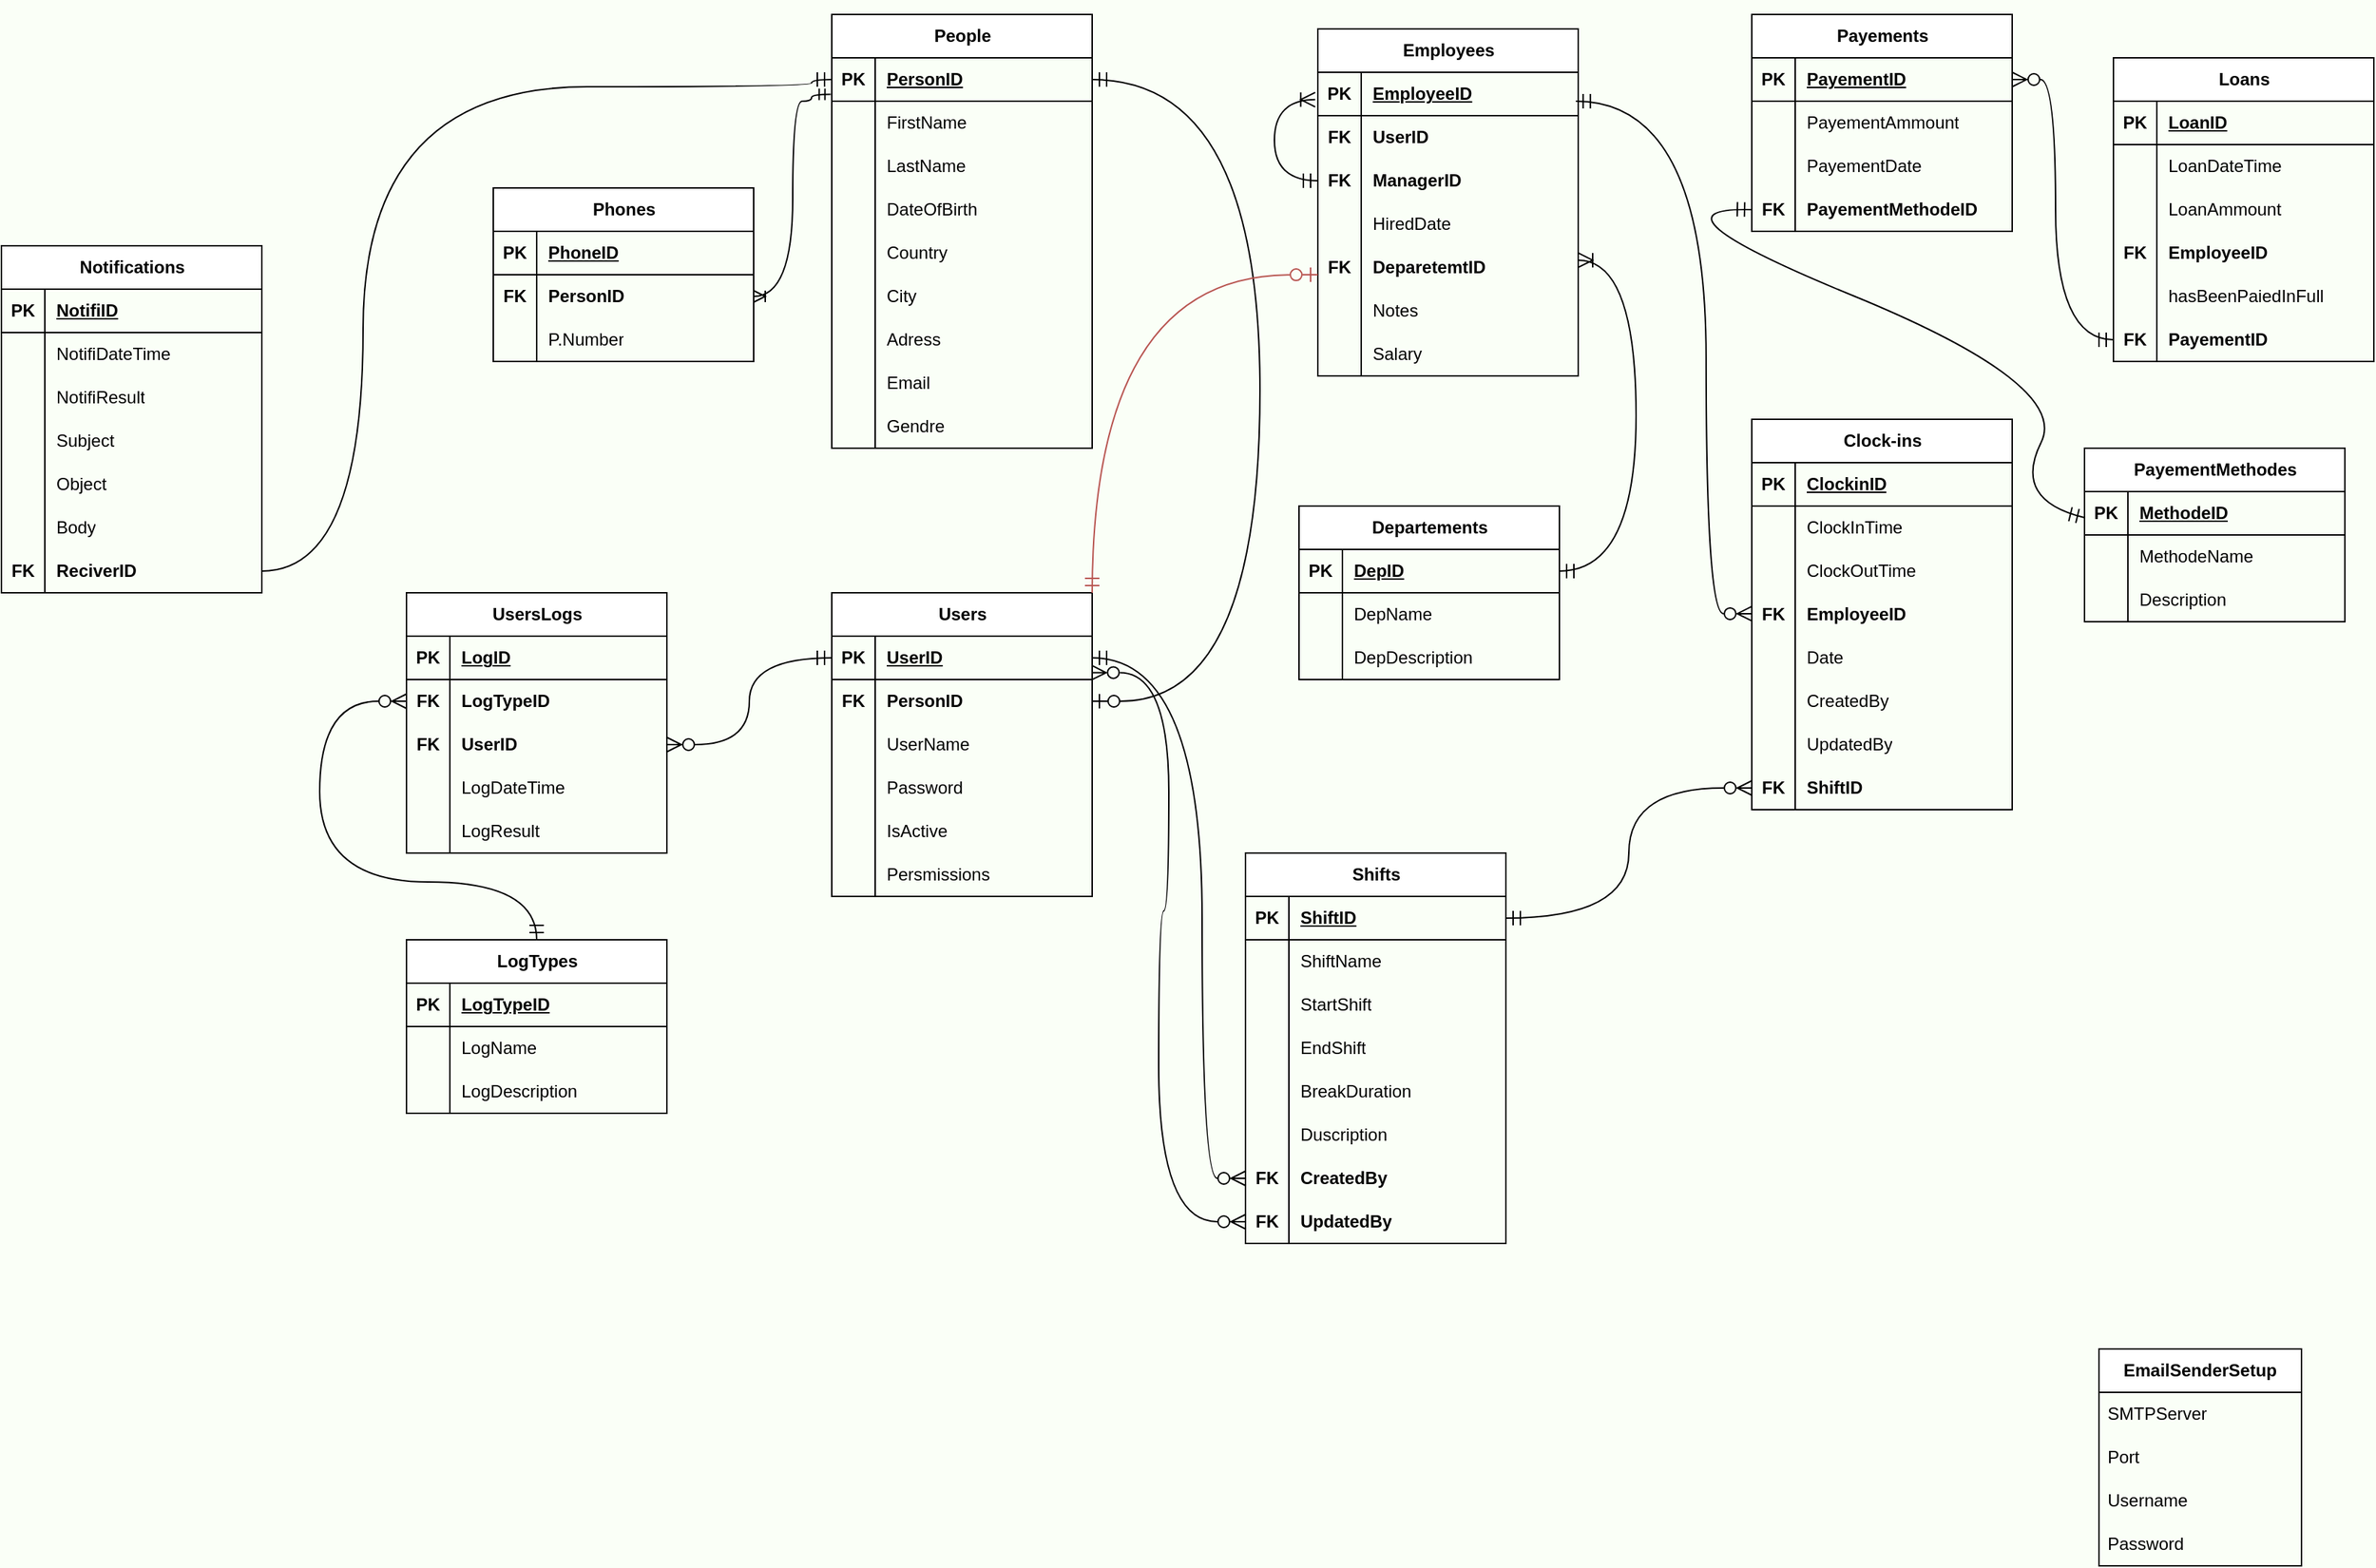 <mxfile version="24.8.4">
  <diagram name="Page-1" id="WB5uqjkvex69Py97RnB_">
    <mxGraphModel dx="3597" dy="2263" grid="1" gridSize="10" guides="1" tooltips="1" connect="1" arrows="1" fold="1" page="1" pageScale="1" pageWidth="1654" pageHeight="1169" background="#FAFFF7" math="0" shadow="0">
      <root>
        <mxCell id="0" />
        <mxCell id="1" parent="0" />
        <mxCell id="aJDhtHJ7nyCmrORNguxD-1" value="People" style="shape=table;startSize=30;container=1;collapsible=1;childLayout=tableLayout;fixedRows=1;rowLines=0;fontStyle=1;align=center;resizeLast=1;html=1;" parent="1" vertex="1">
          <mxGeometry x="584" y="67" width="180" height="300" as="geometry" />
        </mxCell>
        <mxCell id="aJDhtHJ7nyCmrORNguxD-2" value="" style="shape=tableRow;horizontal=0;startSize=0;swimlaneHead=0;swimlaneBody=0;fillColor=none;collapsible=0;dropTarget=0;points=[[0,0.5],[1,0.5]];portConstraint=eastwest;top=0;left=0;right=0;bottom=1;" parent="aJDhtHJ7nyCmrORNguxD-1" vertex="1">
          <mxGeometry y="30" width="180" height="30" as="geometry" />
        </mxCell>
        <mxCell id="aJDhtHJ7nyCmrORNguxD-3" value="PK" style="shape=partialRectangle;connectable=0;fillColor=none;top=0;left=0;bottom=0;right=0;fontStyle=1;overflow=hidden;whiteSpace=wrap;html=1;" parent="aJDhtHJ7nyCmrORNguxD-2" vertex="1">
          <mxGeometry width="30" height="30" as="geometry">
            <mxRectangle width="30" height="30" as="alternateBounds" />
          </mxGeometry>
        </mxCell>
        <mxCell id="aJDhtHJ7nyCmrORNguxD-4" value="PersonID" style="shape=partialRectangle;connectable=0;fillColor=none;top=0;left=0;bottom=0;right=0;align=left;spacingLeft=6;fontStyle=5;overflow=hidden;whiteSpace=wrap;html=1;" parent="aJDhtHJ7nyCmrORNguxD-2" vertex="1">
          <mxGeometry x="30" width="150" height="30" as="geometry">
            <mxRectangle width="150" height="30" as="alternateBounds" />
          </mxGeometry>
        </mxCell>
        <mxCell id="aJDhtHJ7nyCmrORNguxD-5" value="" style="shape=tableRow;horizontal=0;startSize=0;swimlaneHead=0;swimlaneBody=0;fillColor=none;collapsible=0;dropTarget=0;points=[[0,0.5],[1,0.5]];portConstraint=eastwest;top=0;left=0;right=0;bottom=0;" parent="aJDhtHJ7nyCmrORNguxD-1" vertex="1">
          <mxGeometry y="60" width="180" height="30" as="geometry" />
        </mxCell>
        <mxCell id="aJDhtHJ7nyCmrORNguxD-6" value="" style="shape=partialRectangle;connectable=0;fillColor=none;top=0;left=0;bottom=0;right=0;editable=1;overflow=hidden;whiteSpace=wrap;html=1;" parent="aJDhtHJ7nyCmrORNguxD-5" vertex="1">
          <mxGeometry width="30" height="30" as="geometry">
            <mxRectangle width="30" height="30" as="alternateBounds" />
          </mxGeometry>
        </mxCell>
        <mxCell id="aJDhtHJ7nyCmrORNguxD-7" value="FirstName&lt;span style=&quot;white-space: pre;&quot;&gt;&#x9;&lt;/span&gt;" style="shape=partialRectangle;connectable=0;fillColor=none;top=0;left=0;bottom=0;right=0;align=left;spacingLeft=6;overflow=hidden;whiteSpace=wrap;html=1;" parent="aJDhtHJ7nyCmrORNguxD-5" vertex="1">
          <mxGeometry x="30" width="150" height="30" as="geometry">
            <mxRectangle width="150" height="30" as="alternateBounds" />
          </mxGeometry>
        </mxCell>
        <mxCell id="aJDhtHJ7nyCmrORNguxD-8" value="" style="shape=tableRow;horizontal=0;startSize=0;swimlaneHead=0;swimlaneBody=0;fillColor=none;collapsible=0;dropTarget=0;points=[[0,0.5],[1,0.5]];portConstraint=eastwest;top=0;left=0;right=0;bottom=0;" parent="aJDhtHJ7nyCmrORNguxD-1" vertex="1">
          <mxGeometry y="90" width="180" height="30" as="geometry" />
        </mxCell>
        <mxCell id="aJDhtHJ7nyCmrORNguxD-9" value="" style="shape=partialRectangle;connectable=0;fillColor=none;top=0;left=0;bottom=0;right=0;editable=1;overflow=hidden;whiteSpace=wrap;html=1;" parent="aJDhtHJ7nyCmrORNguxD-8" vertex="1">
          <mxGeometry width="30" height="30" as="geometry">
            <mxRectangle width="30" height="30" as="alternateBounds" />
          </mxGeometry>
        </mxCell>
        <mxCell id="aJDhtHJ7nyCmrORNguxD-10" value="LastName" style="shape=partialRectangle;connectable=0;fillColor=none;top=0;left=0;bottom=0;right=0;align=left;spacingLeft=6;overflow=hidden;whiteSpace=wrap;html=1;" parent="aJDhtHJ7nyCmrORNguxD-8" vertex="1">
          <mxGeometry x="30" width="150" height="30" as="geometry">
            <mxRectangle width="150" height="30" as="alternateBounds" />
          </mxGeometry>
        </mxCell>
        <mxCell id="aJDhtHJ7nyCmrORNguxD-11" value="" style="shape=tableRow;horizontal=0;startSize=0;swimlaneHead=0;swimlaneBody=0;fillColor=none;collapsible=0;dropTarget=0;points=[[0,0.5],[1,0.5]];portConstraint=eastwest;top=0;left=0;right=0;bottom=0;" parent="aJDhtHJ7nyCmrORNguxD-1" vertex="1">
          <mxGeometry y="120" width="180" height="30" as="geometry" />
        </mxCell>
        <mxCell id="aJDhtHJ7nyCmrORNguxD-12" value="" style="shape=partialRectangle;connectable=0;fillColor=none;top=0;left=0;bottom=0;right=0;editable=1;overflow=hidden;whiteSpace=wrap;html=1;" parent="aJDhtHJ7nyCmrORNguxD-11" vertex="1">
          <mxGeometry width="30" height="30" as="geometry">
            <mxRectangle width="30" height="30" as="alternateBounds" />
          </mxGeometry>
        </mxCell>
        <mxCell id="aJDhtHJ7nyCmrORNguxD-13" value="DateOfBirth" style="shape=partialRectangle;connectable=0;fillColor=none;top=0;left=0;bottom=0;right=0;align=left;spacingLeft=6;overflow=hidden;whiteSpace=wrap;html=1;" parent="aJDhtHJ7nyCmrORNguxD-11" vertex="1">
          <mxGeometry x="30" width="150" height="30" as="geometry">
            <mxRectangle width="150" height="30" as="alternateBounds" />
          </mxGeometry>
        </mxCell>
        <mxCell id="aJDhtHJ7nyCmrORNguxD-14" value="" style="shape=tableRow;horizontal=0;startSize=0;swimlaneHead=0;swimlaneBody=0;fillColor=none;collapsible=0;dropTarget=0;points=[[0,0.5],[1,0.5]];portConstraint=eastwest;top=0;left=0;right=0;bottom=0;" parent="aJDhtHJ7nyCmrORNguxD-1" vertex="1">
          <mxGeometry y="150" width="180" height="30" as="geometry" />
        </mxCell>
        <mxCell id="aJDhtHJ7nyCmrORNguxD-15" value="" style="shape=partialRectangle;connectable=0;fillColor=none;top=0;left=0;bottom=0;right=0;editable=1;overflow=hidden;whiteSpace=wrap;html=1;" parent="aJDhtHJ7nyCmrORNguxD-14" vertex="1">
          <mxGeometry width="30" height="30" as="geometry">
            <mxRectangle width="30" height="30" as="alternateBounds" />
          </mxGeometry>
        </mxCell>
        <mxCell id="aJDhtHJ7nyCmrORNguxD-16" value="Country" style="shape=partialRectangle;connectable=0;fillColor=none;top=0;left=0;bottom=0;right=0;align=left;spacingLeft=6;overflow=hidden;whiteSpace=wrap;html=1;" parent="aJDhtHJ7nyCmrORNguxD-14" vertex="1">
          <mxGeometry x="30" width="150" height="30" as="geometry">
            <mxRectangle width="150" height="30" as="alternateBounds" />
          </mxGeometry>
        </mxCell>
        <mxCell id="aJDhtHJ7nyCmrORNguxD-17" value="" style="shape=tableRow;horizontal=0;startSize=0;swimlaneHead=0;swimlaneBody=0;fillColor=none;collapsible=0;dropTarget=0;points=[[0,0.5],[1,0.5]];portConstraint=eastwest;top=0;left=0;right=0;bottom=0;" parent="aJDhtHJ7nyCmrORNguxD-1" vertex="1">
          <mxGeometry y="180" width="180" height="30" as="geometry" />
        </mxCell>
        <mxCell id="aJDhtHJ7nyCmrORNguxD-18" value="" style="shape=partialRectangle;connectable=0;fillColor=none;top=0;left=0;bottom=0;right=0;editable=1;overflow=hidden;whiteSpace=wrap;html=1;" parent="aJDhtHJ7nyCmrORNguxD-17" vertex="1">
          <mxGeometry width="30" height="30" as="geometry">
            <mxRectangle width="30" height="30" as="alternateBounds" />
          </mxGeometry>
        </mxCell>
        <mxCell id="aJDhtHJ7nyCmrORNguxD-19" value="City" style="shape=partialRectangle;connectable=0;fillColor=none;top=0;left=0;bottom=0;right=0;align=left;spacingLeft=6;overflow=hidden;whiteSpace=wrap;html=1;" parent="aJDhtHJ7nyCmrORNguxD-17" vertex="1">
          <mxGeometry x="30" width="150" height="30" as="geometry">
            <mxRectangle width="150" height="30" as="alternateBounds" />
          </mxGeometry>
        </mxCell>
        <mxCell id="aJDhtHJ7nyCmrORNguxD-20" value="" style="shape=tableRow;horizontal=0;startSize=0;swimlaneHead=0;swimlaneBody=0;fillColor=none;collapsible=0;dropTarget=0;points=[[0,0.5],[1,0.5]];portConstraint=eastwest;top=0;left=0;right=0;bottom=0;" parent="aJDhtHJ7nyCmrORNguxD-1" vertex="1">
          <mxGeometry y="210" width="180" height="30" as="geometry" />
        </mxCell>
        <mxCell id="aJDhtHJ7nyCmrORNguxD-21" value="" style="shape=partialRectangle;connectable=0;fillColor=none;top=0;left=0;bottom=0;right=0;editable=1;overflow=hidden;whiteSpace=wrap;html=1;" parent="aJDhtHJ7nyCmrORNguxD-20" vertex="1">
          <mxGeometry width="30" height="30" as="geometry">
            <mxRectangle width="30" height="30" as="alternateBounds" />
          </mxGeometry>
        </mxCell>
        <mxCell id="aJDhtHJ7nyCmrORNguxD-22" value="Adress" style="shape=partialRectangle;connectable=0;fillColor=none;top=0;left=0;bottom=0;right=0;align=left;spacingLeft=6;overflow=hidden;whiteSpace=wrap;html=1;" parent="aJDhtHJ7nyCmrORNguxD-20" vertex="1">
          <mxGeometry x="30" width="150" height="30" as="geometry">
            <mxRectangle width="150" height="30" as="alternateBounds" />
          </mxGeometry>
        </mxCell>
        <mxCell id="aJDhtHJ7nyCmrORNguxD-23" value="" style="shape=tableRow;horizontal=0;startSize=0;swimlaneHead=0;swimlaneBody=0;fillColor=none;collapsible=0;dropTarget=0;points=[[0,0.5],[1,0.5]];portConstraint=eastwest;top=0;left=0;right=0;bottom=0;" parent="aJDhtHJ7nyCmrORNguxD-1" vertex="1">
          <mxGeometry y="240" width="180" height="30" as="geometry" />
        </mxCell>
        <mxCell id="aJDhtHJ7nyCmrORNguxD-24" value="" style="shape=partialRectangle;connectable=0;fillColor=none;top=0;left=0;bottom=0;right=0;editable=1;overflow=hidden;whiteSpace=wrap;html=1;" parent="aJDhtHJ7nyCmrORNguxD-23" vertex="1">
          <mxGeometry width="30" height="30" as="geometry">
            <mxRectangle width="30" height="30" as="alternateBounds" />
          </mxGeometry>
        </mxCell>
        <mxCell id="aJDhtHJ7nyCmrORNguxD-25" value="Email" style="shape=partialRectangle;connectable=0;fillColor=none;top=0;left=0;bottom=0;right=0;align=left;spacingLeft=6;overflow=hidden;whiteSpace=wrap;html=1;" parent="aJDhtHJ7nyCmrORNguxD-23" vertex="1">
          <mxGeometry x="30" width="150" height="30" as="geometry">
            <mxRectangle width="150" height="30" as="alternateBounds" />
          </mxGeometry>
        </mxCell>
        <mxCell id="aJDhtHJ7nyCmrORNguxD-26" value="" style="shape=tableRow;horizontal=0;startSize=0;swimlaneHead=0;swimlaneBody=0;fillColor=none;collapsible=0;dropTarget=0;points=[[0,0.5],[1,0.5]];portConstraint=eastwest;top=0;left=0;right=0;bottom=0;" parent="aJDhtHJ7nyCmrORNguxD-1" vertex="1">
          <mxGeometry y="270" width="180" height="30" as="geometry" />
        </mxCell>
        <mxCell id="aJDhtHJ7nyCmrORNguxD-27" value="" style="shape=partialRectangle;connectable=0;fillColor=none;top=0;left=0;bottom=0;right=0;editable=1;overflow=hidden;whiteSpace=wrap;html=1;" parent="aJDhtHJ7nyCmrORNguxD-26" vertex="1">
          <mxGeometry width="30" height="30" as="geometry">
            <mxRectangle width="30" height="30" as="alternateBounds" />
          </mxGeometry>
        </mxCell>
        <mxCell id="aJDhtHJ7nyCmrORNguxD-28" value="Gendre" style="shape=partialRectangle;connectable=0;fillColor=none;top=0;left=0;bottom=0;right=0;align=left;spacingLeft=6;overflow=hidden;whiteSpace=wrap;html=1;" parent="aJDhtHJ7nyCmrORNguxD-26" vertex="1">
          <mxGeometry x="30" width="150" height="30" as="geometry">
            <mxRectangle width="150" height="30" as="alternateBounds" />
          </mxGeometry>
        </mxCell>
        <mxCell id="aJDhtHJ7nyCmrORNguxD-29" value="Phones" style="shape=table;startSize=30;container=1;collapsible=1;childLayout=tableLayout;fixedRows=1;rowLines=0;fontStyle=1;align=center;resizeLast=1;html=1;" parent="1" vertex="1">
          <mxGeometry x="350" y="187" width="180" height="120" as="geometry" />
        </mxCell>
        <mxCell id="aJDhtHJ7nyCmrORNguxD-30" value="" style="shape=tableRow;horizontal=0;startSize=0;swimlaneHead=0;swimlaneBody=0;fillColor=none;collapsible=0;dropTarget=0;points=[[0,0.5],[1,0.5]];portConstraint=eastwest;top=0;left=0;right=0;bottom=1;" parent="aJDhtHJ7nyCmrORNguxD-29" vertex="1">
          <mxGeometry y="30" width="180" height="30" as="geometry" />
        </mxCell>
        <mxCell id="aJDhtHJ7nyCmrORNguxD-31" value="PK" style="shape=partialRectangle;connectable=0;fillColor=none;top=0;left=0;bottom=0;right=0;fontStyle=1;overflow=hidden;whiteSpace=wrap;html=1;" parent="aJDhtHJ7nyCmrORNguxD-30" vertex="1">
          <mxGeometry width="30" height="30" as="geometry">
            <mxRectangle width="30" height="30" as="alternateBounds" />
          </mxGeometry>
        </mxCell>
        <mxCell id="aJDhtHJ7nyCmrORNguxD-32" value="PhoneID" style="shape=partialRectangle;connectable=0;fillColor=none;top=0;left=0;bottom=0;right=0;align=left;spacingLeft=6;fontStyle=5;overflow=hidden;whiteSpace=wrap;html=1;" parent="aJDhtHJ7nyCmrORNguxD-30" vertex="1">
          <mxGeometry x="30" width="150" height="30" as="geometry">
            <mxRectangle width="150" height="30" as="alternateBounds" />
          </mxGeometry>
        </mxCell>
        <mxCell id="aJDhtHJ7nyCmrORNguxD-33" value="" style="shape=tableRow;horizontal=0;startSize=0;swimlaneHead=0;swimlaneBody=0;fillColor=none;collapsible=0;dropTarget=0;points=[[0,0.5],[1,0.5]];portConstraint=eastwest;top=0;left=0;right=0;bottom=0;" parent="aJDhtHJ7nyCmrORNguxD-29" vertex="1">
          <mxGeometry y="60" width="180" height="30" as="geometry" />
        </mxCell>
        <mxCell id="aJDhtHJ7nyCmrORNguxD-34" value="FK" style="shape=partialRectangle;connectable=0;fillColor=none;top=0;left=0;bottom=0;right=0;editable=1;overflow=hidden;whiteSpace=wrap;html=1;fontStyle=1" parent="aJDhtHJ7nyCmrORNguxD-33" vertex="1">
          <mxGeometry width="30" height="30" as="geometry">
            <mxRectangle width="30" height="30" as="alternateBounds" />
          </mxGeometry>
        </mxCell>
        <mxCell id="aJDhtHJ7nyCmrORNguxD-35" value="PersonID&lt;span style=&quot;white-space: pre;&quot;&gt;&#x9;&lt;/span&gt;" style="shape=partialRectangle;connectable=0;fillColor=none;top=0;left=0;bottom=0;right=0;align=left;spacingLeft=6;overflow=hidden;whiteSpace=wrap;html=1;fontStyle=1" parent="aJDhtHJ7nyCmrORNguxD-33" vertex="1">
          <mxGeometry x="30" width="150" height="30" as="geometry">
            <mxRectangle width="150" height="30" as="alternateBounds" />
          </mxGeometry>
        </mxCell>
        <mxCell id="aJDhtHJ7nyCmrORNguxD-36" value="" style="shape=tableRow;horizontal=0;startSize=0;swimlaneHead=0;swimlaneBody=0;fillColor=none;collapsible=0;dropTarget=0;points=[[0,0.5],[1,0.5]];portConstraint=eastwest;top=0;left=0;right=0;bottom=0;" parent="aJDhtHJ7nyCmrORNguxD-29" vertex="1">
          <mxGeometry y="90" width="180" height="30" as="geometry" />
        </mxCell>
        <mxCell id="aJDhtHJ7nyCmrORNguxD-37" value="" style="shape=partialRectangle;connectable=0;fillColor=none;top=0;left=0;bottom=0;right=0;editable=1;overflow=hidden;whiteSpace=wrap;html=1;" parent="aJDhtHJ7nyCmrORNguxD-36" vertex="1">
          <mxGeometry width="30" height="30" as="geometry">
            <mxRectangle width="30" height="30" as="alternateBounds" />
          </mxGeometry>
        </mxCell>
        <mxCell id="aJDhtHJ7nyCmrORNguxD-38" value="P.Number" style="shape=partialRectangle;connectable=0;fillColor=none;top=0;left=0;bottom=0;right=0;align=left;spacingLeft=6;overflow=hidden;whiteSpace=wrap;html=1;" parent="aJDhtHJ7nyCmrORNguxD-36" vertex="1">
          <mxGeometry x="30" width="150" height="30" as="geometry">
            <mxRectangle width="150" height="30" as="alternateBounds" />
          </mxGeometry>
        </mxCell>
        <mxCell id="aJDhtHJ7nyCmrORNguxD-42" value="Users" style="shape=table;startSize=30;container=1;collapsible=1;childLayout=tableLayout;fixedRows=1;rowLines=0;fontStyle=1;align=center;resizeLast=1;html=1;" parent="1" vertex="1">
          <mxGeometry x="584" y="467" width="180" height="210" as="geometry" />
        </mxCell>
        <mxCell id="aJDhtHJ7nyCmrORNguxD-43" value="" style="shape=tableRow;horizontal=0;startSize=0;swimlaneHead=0;swimlaneBody=0;fillColor=none;collapsible=0;dropTarget=0;points=[[0,0.5],[1,0.5]];portConstraint=eastwest;top=0;left=0;right=0;bottom=1;" parent="aJDhtHJ7nyCmrORNguxD-42" vertex="1">
          <mxGeometry y="30" width="180" height="30" as="geometry" />
        </mxCell>
        <mxCell id="aJDhtHJ7nyCmrORNguxD-44" value="PK" style="shape=partialRectangle;connectable=0;fillColor=none;top=0;left=0;bottom=0;right=0;fontStyle=1;overflow=hidden;whiteSpace=wrap;html=1;" parent="aJDhtHJ7nyCmrORNguxD-43" vertex="1">
          <mxGeometry width="30" height="30" as="geometry">
            <mxRectangle width="30" height="30" as="alternateBounds" />
          </mxGeometry>
        </mxCell>
        <mxCell id="aJDhtHJ7nyCmrORNguxD-45" value="UserID" style="shape=partialRectangle;connectable=0;fillColor=none;top=0;left=0;bottom=0;right=0;align=left;spacingLeft=6;fontStyle=5;overflow=hidden;whiteSpace=wrap;html=1;" parent="aJDhtHJ7nyCmrORNguxD-43" vertex="1">
          <mxGeometry x="30" width="150" height="30" as="geometry">
            <mxRectangle width="150" height="30" as="alternateBounds" />
          </mxGeometry>
        </mxCell>
        <mxCell id="aJDhtHJ7nyCmrORNguxD-46" value="" style="shape=tableRow;horizontal=0;startSize=0;swimlaneHead=0;swimlaneBody=0;fillColor=none;collapsible=0;dropTarget=0;points=[[0,0.5],[1,0.5]];portConstraint=eastwest;top=0;left=0;right=0;bottom=0;" parent="aJDhtHJ7nyCmrORNguxD-42" vertex="1">
          <mxGeometry y="60" width="180" height="30" as="geometry" />
        </mxCell>
        <mxCell id="aJDhtHJ7nyCmrORNguxD-47" value="FK" style="shape=partialRectangle;connectable=0;fillColor=none;top=0;left=0;bottom=0;right=0;editable=1;overflow=hidden;whiteSpace=wrap;html=1;fontStyle=1" parent="aJDhtHJ7nyCmrORNguxD-46" vertex="1">
          <mxGeometry width="30" height="30" as="geometry">
            <mxRectangle width="30" height="30" as="alternateBounds" />
          </mxGeometry>
        </mxCell>
        <mxCell id="aJDhtHJ7nyCmrORNguxD-48" value="PersonID" style="shape=partialRectangle;connectable=0;fillColor=none;top=0;left=0;bottom=0;right=0;align=left;spacingLeft=6;overflow=hidden;whiteSpace=wrap;html=1;fontStyle=1" parent="aJDhtHJ7nyCmrORNguxD-46" vertex="1">
          <mxGeometry x="30" width="150" height="30" as="geometry">
            <mxRectangle width="150" height="30" as="alternateBounds" />
          </mxGeometry>
        </mxCell>
        <mxCell id="aJDhtHJ7nyCmrORNguxD-49" value="" style="shape=tableRow;horizontal=0;startSize=0;swimlaneHead=0;swimlaneBody=0;fillColor=none;collapsible=0;dropTarget=0;points=[[0,0.5],[1,0.5]];portConstraint=eastwest;top=0;left=0;right=0;bottom=0;" parent="aJDhtHJ7nyCmrORNguxD-42" vertex="1">
          <mxGeometry y="90" width="180" height="30" as="geometry" />
        </mxCell>
        <mxCell id="aJDhtHJ7nyCmrORNguxD-50" value="" style="shape=partialRectangle;connectable=0;fillColor=none;top=0;left=0;bottom=0;right=0;editable=1;overflow=hidden;whiteSpace=wrap;html=1;" parent="aJDhtHJ7nyCmrORNguxD-49" vertex="1">
          <mxGeometry width="30" height="30" as="geometry">
            <mxRectangle width="30" height="30" as="alternateBounds" />
          </mxGeometry>
        </mxCell>
        <mxCell id="aJDhtHJ7nyCmrORNguxD-51" value="UserName&lt;span style=&quot;white-space: pre;&quot;&gt;&#x9;&lt;/span&gt;" style="shape=partialRectangle;connectable=0;fillColor=none;top=0;left=0;bottom=0;right=0;align=left;spacingLeft=6;overflow=hidden;whiteSpace=wrap;html=1;" parent="aJDhtHJ7nyCmrORNguxD-49" vertex="1">
          <mxGeometry x="30" width="150" height="30" as="geometry">
            <mxRectangle width="150" height="30" as="alternateBounds" />
          </mxGeometry>
        </mxCell>
        <mxCell id="aJDhtHJ7nyCmrORNguxD-52" value="" style="shape=tableRow;horizontal=0;startSize=0;swimlaneHead=0;swimlaneBody=0;fillColor=none;collapsible=0;dropTarget=0;points=[[0,0.5],[1,0.5]];portConstraint=eastwest;top=0;left=0;right=0;bottom=0;" parent="aJDhtHJ7nyCmrORNguxD-42" vertex="1">
          <mxGeometry y="120" width="180" height="30" as="geometry" />
        </mxCell>
        <mxCell id="aJDhtHJ7nyCmrORNguxD-53" value="" style="shape=partialRectangle;connectable=0;fillColor=none;top=0;left=0;bottom=0;right=0;editable=1;overflow=hidden;whiteSpace=wrap;html=1;" parent="aJDhtHJ7nyCmrORNguxD-52" vertex="1">
          <mxGeometry width="30" height="30" as="geometry">
            <mxRectangle width="30" height="30" as="alternateBounds" />
          </mxGeometry>
        </mxCell>
        <mxCell id="aJDhtHJ7nyCmrORNguxD-54" value="Password" style="shape=partialRectangle;connectable=0;fillColor=none;top=0;left=0;bottom=0;right=0;align=left;spacingLeft=6;overflow=hidden;whiteSpace=wrap;html=1;" parent="aJDhtHJ7nyCmrORNguxD-52" vertex="1">
          <mxGeometry x="30" width="150" height="30" as="geometry">
            <mxRectangle width="150" height="30" as="alternateBounds" />
          </mxGeometry>
        </mxCell>
        <mxCell id="aJDhtHJ7nyCmrORNguxD-55" value="" style="shape=tableRow;horizontal=0;startSize=0;swimlaneHead=0;swimlaneBody=0;fillColor=none;collapsible=0;dropTarget=0;points=[[0,0.5],[1,0.5]];portConstraint=eastwest;top=0;left=0;right=0;bottom=0;" parent="aJDhtHJ7nyCmrORNguxD-42" vertex="1">
          <mxGeometry y="150" width="180" height="30" as="geometry" />
        </mxCell>
        <mxCell id="aJDhtHJ7nyCmrORNguxD-56" value="" style="shape=partialRectangle;connectable=0;fillColor=none;top=0;left=0;bottom=0;right=0;editable=1;overflow=hidden;whiteSpace=wrap;html=1;" parent="aJDhtHJ7nyCmrORNguxD-55" vertex="1">
          <mxGeometry width="30" height="30" as="geometry">
            <mxRectangle width="30" height="30" as="alternateBounds" />
          </mxGeometry>
        </mxCell>
        <mxCell id="aJDhtHJ7nyCmrORNguxD-57" value="IsActive" style="shape=partialRectangle;connectable=0;fillColor=none;top=0;left=0;bottom=0;right=0;align=left;spacingLeft=6;overflow=hidden;whiteSpace=wrap;html=1;" parent="aJDhtHJ7nyCmrORNguxD-55" vertex="1">
          <mxGeometry x="30" width="150" height="30" as="geometry">
            <mxRectangle width="150" height="30" as="alternateBounds" />
          </mxGeometry>
        </mxCell>
        <mxCell id="aJDhtHJ7nyCmrORNguxD-58" value="" style="shape=tableRow;horizontal=0;startSize=0;swimlaneHead=0;swimlaneBody=0;fillColor=none;collapsible=0;dropTarget=0;points=[[0,0.5],[1,0.5]];portConstraint=eastwest;top=0;left=0;right=0;bottom=0;" parent="aJDhtHJ7nyCmrORNguxD-42" vertex="1">
          <mxGeometry y="180" width="180" height="30" as="geometry" />
        </mxCell>
        <mxCell id="aJDhtHJ7nyCmrORNguxD-59" value="" style="shape=partialRectangle;connectable=0;fillColor=none;top=0;left=0;bottom=0;right=0;editable=1;overflow=hidden;whiteSpace=wrap;html=1;" parent="aJDhtHJ7nyCmrORNguxD-58" vertex="1">
          <mxGeometry width="30" height="30" as="geometry">
            <mxRectangle width="30" height="30" as="alternateBounds" />
          </mxGeometry>
        </mxCell>
        <mxCell id="aJDhtHJ7nyCmrORNguxD-60" value="Persmissions" style="shape=partialRectangle;connectable=0;fillColor=none;top=0;left=0;bottom=0;right=0;align=left;spacingLeft=6;overflow=hidden;whiteSpace=wrap;html=1;" parent="aJDhtHJ7nyCmrORNguxD-58" vertex="1">
          <mxGeometry x="30" width="150" height="30" as="geometry">
            <mxRectangle width="150" height="30" as="alternateBounds" />
          </mxGeometry>
        </mxCell>
        <mxCell id="aJDhtHJ7nyCmrORNguxD-61" value="UsersLogs" style="shape=table;startSize=30;container=1;collapsible=1;childLayout=tableLayout;fixedRows=1;rowLines=0;fontStyle=1;align=center;resizeLast=1;html=1;" parent="1" vertex="1">
          <mxGeometry x="290" y="467" width="180" height="180" as="geometry" />
        </mxCell>
        <mxCell id="aJDhtHJ7nyCmrORNguxD-62" value="" style="shape=tableRow;horizontal=0;startSize=0;swimlaneHead=0;swimlaneBody=0;fillColor=none;collapsible=0;dropTarget=0;points=[[0,0.5],[1,0.5]];portConstraint=eastwest;top=0;left=0;right=0;bottom=1;" parent="aJDhtHJ7nyCmrORNguxD-61" vertex="1">
          <mxGeometry y="30" width="180" height="30" as="geometry" />
        </mxCell>
        <mxCell id="aJDhtHJ7nyCmrORNguxD-63" value="PK" style="shape=partialRectangle;connectable=0;fillColor=none;top=0;left=0;bottom=0;right=0;fontStyle=1;overflow=hidden;whiteSpace=wrap;html=1;" parent="aJDhtHJ7nyCmrORNguxD-62" vertex="1">
          <mxGeometry width="30" height="30" as="geometry">
            <mxRectangle width="30" height="30" as="alternateBounds" />
          </mxGeometry>
        </mxCell>
        <mxCell id="aJDhtHJ7nyCmrORNguxD-64" value="LogID" style="shape=partialRectangle;connectable=0;fillColor=none;top=0;left=0;bottom=0;right=0;align=left;spacingLeft=6;fontStyle=5;overflow=hidden;whiteSpace=wrap;html=1;" parent="aJDhtHJ7nyCmrORNguxD-62" vertex="1">
          <mxGeometry x="30" width="150" height="30" as="geometry">
            <mxRectangle width="150" height="30" as="alternateBounds" />
          </mxGeometry>
        </mxCell>
        <mxCell id="aJDhtHJ7nyCmrORNguxD-65" value="" style="shape=tableRow;horizontal=0;startSize=0;swimlaneHead=0;swimlaneBody=0;fillColor=none;collapsible=0;dropTarget=0;points=[[0,0.5],[1,0.5]];portConstraint=eastwest;top=0;left=0;right=0;bottom=0;" parent="aJDhtHJ7nyCmrORNguxD-61" vertex="1">
          <mxGeometry y="60" width="180" height="30" as="geometry" />
        </mxCell>
        <mxCell id="aJDhtHJ7nyCmrORNguxD-66" value="FK" style="shape=partialRectangle;connectable=0;fillColor=none;top=0;left=0;bottom=0;right=0;editable=1;overflow=hidden;whiteSpace=wrap;html=1;fontStyle=1" parent="aJDhtHJ7nyCmrORNguxD-65" vertex="1">
          <mxGeometry width="30" height="30" as="geometry">
            <mxRectangle width="30" height="30" as="alternateBounds" />
          </mxGeometry>
        </mxCell>
        <mxCell id="aJDhtHJ7nyCmrORNguxD-67" value="LogTypeID" style="shape=partialRectangle;connectable=0;fillColor=none;top=0;left=0;bottom=0;right=0;align=left;spacingLeft=6;overflow=hidden;whiteSpace=wrap;html=1;fontStyle=1" parent="aJDhtHJ7nyCmrORNguxD-65" vertex="1">
          <mxGeometry x="30" width="150" height="30" as="geometry">
            <mxRectangle width="150" height="30" as="alternateBounds" />
          </mxGeometry>
        </mxCell>
        <mxCell id="aJDhtHJ7nyCmrORNguxD-68" value="" style="shape=tableRow;horizontal=0;startSize=0;swimlaneHead=0;swimlaneBody=0;fillColor=none;collapsible=0;dropTarget=0;points=[[0,0.5],[1,0.5]];portConstraint=eastwest;top=0;left=0;right=0;bottom=0;" parent="aJDhtHJ7nyCmrORNguxD-61" vertex="1">
          <mxGeometry y="90" width="180" height="30" as="geometry" />
        </mxCell>
        <mxCell id="aJDhtHJ7nyCmrORNguxD-69" value="FK" style="shape=partialRectangle;connectable=0;fillColor=none;top=0;left=0;bottom=0;right=0;editable=1;overflow=hidden;whiteSpace=wrap;html=1;fontStyle=1" parent="aJDhtHJ7nyCmrORNguxD-68" vertex="1">
          <mxGeometry width="30" height="30" as="geometry">
            <mxRectangle width="30" height="30" as="alternateBounds" />
          </mxGeometry>
        </mxCell>
        <mxCell id="aJDhtHJ7nyCmrORNguxD-70" value="UserID" style="shape=partialRectangle;connectable=0;fillColor=none;top=0;left=0;bottom=0;right=0;align=left;spacingLeft=6;overflow=hidden;whiteSpace=wrap;html=1;fontStyle=1" parent="aJDhtHJ7nyCmrORNguxD-68" vertex="1">
          <mxGeometry x="30" width="150" height="30" as="geometry">
            <mxRectangle width="150" height="30" as="alternateBounds" />
          </mxGeometry>
        </mxCell>
        <mxCell id="aJDhtHJ7nyCmrORNguxD-71" value="" style="shape=tableRow;horizontal=0;startSize=0;swimlaneHead=0;swimlaneBody=0;fillColor=none;collapsible=0;dropTarget=0;points=[[0,0.5],[1,0.5]];portConstraint=eastwest;top=0;left=0;right=0;bottom=0;" parent="aJDhtHJ7nyCmrORNguxD-61" vertex="1">
          <mxGeometry y="120" width="180" height="30" as="geometry" />
        </mxCell>
        <mxCell id="aJDhtHJ7nyCmrORNguxD-72" value="" style="shape=partialRectangle;connectable=0;fillColor=none;top=0;left=0;bottom=0;right=0;editable=1;overflow=hidden;whiteSpace=wrap;html=1;" parent="aJDhtHJ7nyCmrORNguxD-71" vertex="1">
          <mxGeometry width="30" height="30" as="geometry">
            <mxRectangle width="30" height="30" as="alternateBounds" />
          </mxGeometry>
        </mxCell>
        <mxCell id="aJDhtHJ7nyCmrORNguxD-73" value="LogDateTime" style="shape=partialRectangle;connectable=0;fillColor=none;top=0;left=0;bottom=0;right=0;align=left;spacingLeft=6;overflow=hidden;whiteSpace=wrap;html=1;" parent="aJDhtHJ7nyCmrORNguxD-71" vertex="1">
          <mxGeometry x="30" width="150" height="30" as="geometry">
            <mxRectangle width="150" height="30" as="alternateBounds" />
          </mxGeometry>
        </mxCell>
        <mxCell id="aJDhtHJ7nyCmrORNguxD-87" value="" style="shape=tableRow;horizontal=0;startSize=0;swimlaneHead=0;swimlaneBody=0;fillColor=none;collapsible=0;dropTarget=0;points=[[0,0.5],[1,0.5]];portConstraint=eastwest;top=0;left=0;right=0;bottom=0;" parent="aJDhtHJ7nyCmrORNguxD-61" vertex="1">
          <mxGeometry y="150" width="180" height="30" as="geometry" />
        </mxCell>
        <mxCell id="aJDhtHJ7nyCmrORNguxD-88" value="" style="shape=partialRectangle;connectable=0;fillColor=none;top=0;left=0;bottom=0;right=0;editable=1;overflow=hidden;whiteSpace=wrap;html=1;" parent="aJDhtHJ7nyCmrORNguxD-87" vertex="1">
          <mxGeometry width="30" height="30" as="geometry">
            <mxRectangle width="30" height="30" as="alternateBounds" />
          </mxGeometry>
        </mxCell>
        <mxCell id="aJDhtHJ7nyCmrORNguxD-89" value="LogResult" style="shape=partialRectangle;connectable=0;fillColor=none;top=0;left=0;bottom=0;right=0;align=left;spacingLeft=6;overflow=hidden;whiteSpace=wrap;html=1;" parent="aJDhtHJ7nyCmrORNguxD-87" vertex="1">
          <mxGeometry x="30" width="150" height="30" as="geometry">
            <mxRectangle width="150" height="30" as="alternateBounds" />
          </mxGeometry>
        </mxCell>
        <mxCell id="TEPOLRrGK-u4G9lu_3i1-3" style="edgeStyle=orthogonalEdgeStyle;rounded=0;orthogonalLoop=1;jettySize=auto;html=1;fontSize=12;startSize=8;endSize=8;curved=1;startArrow=ERmandOne;startFill=0;endArrow=ERzeroToMany;endFill=0;" parent="1" source="aJDhtHJ7nyCmrORNguxD-74" target="aJDhtHJ7nyCmrORNguxD-65" edge="1">
          <mxGeometry relative="1" as="geometry">
            <Array as="points">
              <mxPoint x="380" y="667" />
              <mxPoint x="230" y="667" />
              <mxPoint x="230" y="542" />
            </Array>
          </mxGeometry>
        </mxCell>
        <mxCell id="aJDhtHJ7nyCmrORNguxD-74" value="LogTypes" style="shape=table;startSize=30;container=1;collapsible=1;childLayout=tableLayout;fixedRows=1;rowLines=0;fontStyle=1;align=center;resizeLast=1;html=1;" parent="1" vertex="1">
          <mxGeometry x="290" y="707" width="180" height="120" as="geometry" />
        </mxCell>
        <mxCell id="aJDhtHJ7nyCmrORNguxD-75" value="" style="shape=tableRow;horizontal=0;startSize=0;swimlaneHead=0;swimlaneBody=0;fillColor=none;collapsible=0;dropTarget=0;points=[[0,0.5],[1,0.5]];portConstraint=eastwest;top=0;left=0;right=0;bottom=1;" parent="aJDhtHJ7nyCmrORNguxD-74" vertex="1">
          <mxGeometry y="30" width="180" height="30" as="geometry" />
        </mxCell>
        <mxCell id="aJDhtHJ7nyCmrORNguxD-76" value="PK" style="shape=partialRectangle;connectable=0;fillColor=none;top=0;left=0;bottom=0;right=0;fontStyle=1;overflow=hidden;whiteSpace=wrap;html=1;" parent="aJDhtHJ7nyCmrORNguxD-75" vertex="1">
          <mxGeometry width="30" height="30" as="geometry">
            <mxRectangle width="30" height="30" as="alternateBounds" />
          </mxGeometry>
        </mxCell>
        <mxCell id="aJDhtHJ7nyCmrORNguxD-77" value="LogTypeID" style="shape=partialRectangle;connectable=0;fillColor=none;top=0;left=0;bottom=0;right=0;align=left;spacingLeft=6;fontStyle=5;overflow=hidden;whiteSpace=wrap;html=1;" parent="aJDhtHJ7nyCmrORNguxD-75" vertex="1">
          <mxGeometry x="30" width="150" height="30" as="geometry">
            <mxRectangle width="150" height="30" as="alternateBounds" />
          </mxGeometry>
        </mxCell>
        <mxCell id="aJDhtHJ7nyCmrORNguxD-78" value="" style="shape=tableRow;horizontal=0;startSize=0;swimlaneHead=0;swimlaneBody=0;fillColor=none;collapsible=0;dropTarget=0;points=[[0,0.5],[1,0.5]];portConstraint=eastwest;top=0;left=0;right=0;bottom=0;" parent="aJDhtHJ7nyCmrORNguxD-74" vertex="1">
          <mxGeometry y="60" width="180" height="30" as="geometry" />
        </mxCell>
        <mxCell id="aJDhtHJ7nyCmrORNguxD-79" value="" style="shape=partialRectangle;connectable=0;fillColor=none;top=0;left=0;bottom=0;right=0;editable=1;overflow=hidden;whiteSpace=wrap;html=1;" parent="aJDhtHJ7nyCmrORNguxD-78" vertex="1">
          <mxGeometry width="30" height="30" as="geometry">
            <mxRectangle width="30" height="30" as="alternateBounds" />
          </mxGeometry>
        </mxCell>
        <mxCell id="aJDhtHJ7nyCmrORNguxD-80" value="LogName" style="shape=partialRectangle;connectable=0;fillColor=none;top=0;left=0;bottom=0;right=0;align=left;spacingLeft=6;overflow=hidden;whiteSpace=wrap;html=1;" parent="aJDhtHJ7nyCmrORNguxD-78" vertex="1">
          <mxGeometry x="30" width="150" height="30" as="geometry">
            <mxRectangle width="150" height="30" as="alternateBounds" />
          </mxGeometry>
        </mxCell>
        <mxCell id="aJDhtHJ7nyCmrORNguxD-81" value="" style="shape=tableRow;horizontal=0;startSize=0;swimlaneHead=0;swimlaneBody=0;fillColor=none;collapsible=0;dropTarget=0;points=[[0,0.5],[1,0.5]];portConstraint=eastwest;top=0;left=0;right=0;bottom=0;" parent="aJDhtHJ7nyCmrORNguxD-74" vertex="1">
          <mxGeometry y="90" width="180" height="30" as="geometry" />
        </mxCell>
        <mxCell id="aJDhtHJ7nyCmrORNguxD-82" value="" style="shape=partialRectangle;connectable=0;fillColor=none;top=0;left=0;bottom=0;right=0;editable=1;overflow=hidden;whiteSpace=wrap;html=1;" parent="aJDhtHJ7nyCmrORNguxD-81" vertex="1">
          <mxGeometry width="30" height="30" as="geometry">
            <mxRectangle width="30" height="30" as="alternateBounds" />
          </mxGeometry>
        </mxCell>
        <mxCell id="aJDhtHJ7nyCmrORNguxD-83" value="LogDescription" style="shape=partialRectangle;connectable=0;fillColor=none;top=0;left=0;bottom=0;right=0;align=left;spacingLeft=6;overflow=hidden;whiteSpace=wrap;html=1;" parent="aJDhtHJ7nyCmrORNguxD-81" vertex="1">
          <mxGeometry x="30" width="150" height="30" as="geometry">
            <mxRectangle width="150" height="30" as="alternateBounds" />
          </mxGeometry>
        </mxCell>
        <mxCell id="aJDhtHJ7nyCmrORNguxD-90" value="Notifications" style="shape=table;startSize=30;container=1;collapsible=1;childLayout=tableLayout;fixedRows=1;rowLines=0;fontStyle=1;align=center;resizeLast=1;html=1;" parent="1" vertex="1">
          <mxGeometry x="10" y="227" width="180" height="240" as="geometry" />
        </mxCell>
        <mxCell id="aJDhtHJ7nyCmrORNguxD-91" value="" style="shape=tableRow;horizontal=0;startSize=0;swimlaneHead=0;swimlaneBody=0;fillColor=none;collapsible=0;dropTarget=0;points=[[0,0.5],[1,0.5]];portConstraint=eastwest;top=0;left=0;right=0;bottom=1;" parent="aJDhtHJ7nyCmrORNguxD-90" vertex="1">
          <mxGeometry y="30" width="180" height="30" as="geometry" />
        </mxCell>
        <mxCell id="aJDhtHJ7nyCmrORNguxD-92" value="PK" style="shape=partialRectangle;connectable=0;fillColor=none;top=0;left=0;bottom=0;right=0;fontStyle=1;overflow=hidden;whiteSpace=wrap;html=1;" parent="aJDhtHJ7nyCmrORNguxD-91" vertex="1">
          <mxGeometry width="30" height="30" as="geometry">
            <mxRectangle width="30" height="30" as="alternateBounds" />
          </mxGeometry>
        </mxCell>
        <mxCell id="aJDhtHJ7nyCmrORNguxD-93" value="NotifiID" style="shape=partialRectangle;connectable=0;fillColor=none;top=0;left=0;bottom=0;right=0;align=left;spacingLeft=6;fontStyle=5;overflow=hidden;whiteSpace=wrap;html=1;" parent="aJDhtHJ7nyCmrORNguxD-91" vertex="1">
          <mxGeometry x="30" width="150" height="30" as="geometry">
            <mxRectangle width="150" height="30" as="alternateBounds" />
          </mxGeometry>
        </mxCell>
        <mxCell id="aJDhtHJ7nyCmrORNguxD-94" value="" style="shape=tableRow;horizontal=0;startSize=0;swimlaneHead=0;swimlaneBody=0;fillColor=none;collapsible=0;dropTarget=0;points=[[0,0.5],[1,0.5]];portConstraint=eastwest;top=0;left=0;right=0;bottom=0;" parent="aJDhtHJ7nyCmrORNguxD-90" vertex="1">
          <mxGeometry y="60" width="180" height="30" as="geometry" />
        </mxCell>
        <mxCell id="aJDhtHJ7nyCmrORNguxD-95" value="" style="shape=partialRectangle;connectable=0;fillColor=none;top=0;left=0;bottom=0;right=0;editable=1;overflow=hidden;whiteSpace=wrap;html=1;" parent="aJDhtHJ7nyCmrORNguxD-94" vertex="1">
          <mxGeometry width="30" height="30" as="geometry">
            <mxRectangle width="30" height="30" as="alternateBounds" />
          </mxGeometry>
        </mxCell>
        <mxCell id="aJDhtHJ7nyCmrORNguxD-96" value="NotifiDateTime" style="shape=partialRectangle;connectable=0;fillColor=none;top=0;left=0;bottom=0;right=0;align=left;spacingLeft=6;overflow=hidden;whiteSpace=wrap;html=1;" parent="aJDhtHJ7nyCmrORNguxD-94" vertex="1">
          <mxGeometry x="30" width="150" height="30" as="geometry">
            <mxRectangle width="150" height="30" as="alternateBounds" />
          </mxGeometry>
        </mxCell>
        <mxCell id="aJDhtHJ7nyCmrORNguxD-97" value="" style="shape=tableRow;horizontal=0;startSize=0;swimlaneHead=0;swimlaneBody=0;fillColor=none;collapsible=0;dropTarget=0;points=[[0,0.5],[1,0.5]];portConstraint=eastwest;top=0;left=0;right=0;bottom=0;" parent="aJDhtHJ7nyCmrORNguxD-90" vertex="1">
          <mxGeometry y="90" width="180" height="30" as="geometry" />
        </mxCell>
        <mxCell id="aJDhtHJ7nyCmrORNguxD-98" value="" style="shape=partialRectangle;connectable=0;fillColor=none;top=0;left=0;bottom=0;right=0;editable=1;overflow=hidden;whiteSpace=wrap;html=1;" parent="aJDhtHJ7nyCmrORNguxD-97" vertex="1">
          <mxGeometry width="30" height="30" as="geometry">
            <mxRectangle width="30" height="30" as="alternateBounds" />
          </mxGeometry>
        </mxCell>
        <mxCell id="aJDhtHJ7nyCmrORNguxD-99" value="NotifiResult" style="shape=partialRectangle;connectable=0;fillColor=none;top=0;left=0;bottom=0;right=0;align=left;spacingLeft=6;overflow=hidden;whiteSpace=wrap;html=1;" parent="aJDhtHJ7nyCmrORNguxD-97" vertex="1">
          <mxGeometry x="30" width="150" height="30" as="geometry">
            <mxRectangle width="150" height="30" as="alternateBounds" />
          </mxGeometry>
        </mxCell>
        <mxCell id="aJDhtHJ7nyCmrORNguxD-100" value="" style="shape=tableRow;horizontal=0;startSize=0;swimlaneHead=0;swimlaneBody=0;fillColor=none;collapsible=0;dropTarget=0;points=[[0,0.5],[1,0.5]];portConstraint=eastwest;top=0;left=0;right=0;bottom=0;" parent="aJDhtHJ7nyCmrORNguxD-90" vertex="1">
          <mxGeometry y="120" width="180" height="30" as="geometry" />
        </mxCell>
        <mxCell id="aJDhtHJ7nyCmrORNguxD-101" value="" style="shape=partialRectangle;connectable=0;fillColor=none;top=0;left=0;bottom=0;right=0;editable=1;overflow=hidden;whiteSpace=wrap;html=1;" parent="aJDhtHJ7nyCmrORNguxD-100" vertex="1">
          <mxGeometry width="30" height="30" as="geometry">
            <mxRectangle width="30" height="30" as="alternateBounds" />
          </mxGeometry>
        </mxCell>
        <mxCell id="aJDhtHJ7nyCmrORNguxD-102" value="Subject" style="shape=partialRectangle;connectable=0;fillColor=none;top=0;left=0;bottom=0;right=0;align=left;spacingLeft=6;overflow=hidden;whiteSpace=wrap;html=1;" parent="aJDhtHJ7nyCmrORNguxD-100" vertex="1">
          <mxGeometry x="30" width="150" height="30" as="geometry">
            <mxRectangle width="150" height="30" as="alternateBounds" />
          </mxGeometry>
        </mxCell>
        <mxCell id="aJDhtHJ7nyCmrORNguxD-103" value="" style="shape=tableRow;horizontal=0;startSize=0;swimlaneHead=0;swimlaneBody=0;fillColor=none;collapsible=0;dropTarget=0;points=[[0,0.5],[1,0.5]];portConstraint=eastwest;top=0;left=0;right=0;bottom=0;" parent="aJDhtHJ7nyCmrORNguxD-90" vertex="1">
          <mxGeometry y="150" width="180" height="30" as="geometry" />
        </mxCell>
        <mxCell id="aJDhtHJ7nyCmrORNguxD-104" value="" style="shape=partialRectangle;connectable=0;fillColor=none;top=0;left=0;bottom=0;right=0;editable=1;overflow=hidden;whiteSpace=wrap;html=1;" parent="aJDhtHJ7nyCmrORNguxD-103" vertex="1">
          <mxGeometry width="30" height="30" as="geometry">
            <mxRectangle width="30" height="30" as="alternateBounds" />
          </mxGeometry>
        </mxCell>
        <mxCell id="aJDhtHJ7nyCmrORNguxD-105" value="Object" style="shape=partialRectangle;connectable=0;fillColor=none;top=0;left=0;bottom=0;right=0;align=left;spacingLeft=6;overflow=hidden;whiteSpace=wrap;html=1;" parent="aJDhtHJ7nyCmrORNguxD-103" vertex="1">
          <mxGeometry x="30" width="150" height="30" as="geometry">
            <mxRectangle width="150" height="30" as="alternateBounds" />
          </mxGeometry>
        </mxCell>
        <mxCell id="aJDhtHJ7nyCmrORNguxD-106" value="" style="shape=tableRow;horizontal=0;startSize=0;swimlaneHead=0;swimlaneBody=0;fillColor=none;collapsible=0;dropTarget=0;points=[[0,0.5],[1,0.5]];portConstraint=eastwest;top=0;left=0;right=0;bottom=0;" parent="aJDhtHJ7nyCmrORNguxD-90" vertex="1">
          <mxGeometry y="180" width="180" height="30" as="geometry" />
        </mxCell>
        <mxCell id="aJDhtHJ7nyCmrORNguxD-107" value="" style="shape=partialRectangle;connectable=0;fillColor=none;top=0;left=0;bottom=0;right=0;editable=1;overflow=hidden;whiteSpace=wrap;html=1;fontStyle=1" parent="aJDhtHJ7nyCmrORNguxD-106" vertex="1">
          <mxGeometry width="30" height="30" as="geometry">
            <mxRectangle width="30" height="30" as="alternateBounds" />
          </mxGeometry>
        </mxCell>
        <mxCell id="aJDhtHJ7nyCmrORNguxD-108" value="&lt;span style=&quot;font-weight: normal;&quot;&gt;Body&lt;/span&gt;" style="shape=partialRectangle;connectable=0;fillColor=none;top=0;left=0;bottom=0;right=0;align=left;spacingLeft=6;overflow=hidden;whiteSpace=wrap;html=1;fontStyle=1" parent="aJDhtHJ7nyCmrORNguxD-106" vertex="1">
          <mxGeometry x="30" width="150" height="30" as="geometry">
            <mxRectangle width="150" height="30" as="alternateBounds" />
          </mxGeometry>
        </mxCell>
        <mxCell id="aJDhtHJ7nyCmrORNguxD-109" value="" style="shape=tableRow;horizontal=0;startSize=0;swimlaneHead=0;swimlaneBody=0;fillColor=none;collapsible=0;dropTarget=0;points=[[0,0.5],[1,0.5]];portConstraint=eastwest;top=0;left=0;right=0;bottom=0;" parent="aJDhtHJ7nyCmrORNguxD-90" vertex="1">
          <mxGeometry y="210" width="180" height="30" as="geometry" />
        </mxCell>
        <mxCell id="aJDhtHJ7nyCmrORNguxD-110" value="&lt;b&gt;FK&lt;/b&gt;" style="shape=partialRectangle;connectable=0;fillColor=none;top=0;left=0;bottom=0;right=0;editable=1;overflow=hidden;whiteSpace=wrap;html=1;container=1;" parent="aJDhtHJ7nyCmrORNguxD-109" vertex="1">
          <mxGeometry width="30" height="30" as="geometry">
            <mxRectangle width="30" height="30" as="alternateBounds" />
          </mxGeometry>
        </mxCell>
        <mxCell id="aJDhtHJ7nyCmrORNguxD-111" value="&lt;b&gt;ReciverID&lt;/b&gt;" style="shape=partialRectangle;connectable=0;fillColor=none;top=0;left=0;bottom=0;right=0;align=left;spacingLeft=6;overflow=hidden;whiteSpace=wrap;html=1;" parent="aJDhtHJ7nyCmrORNguxD-109" vertex="1">
          <mxGeometry x="30" width="150" height="30" as="geometry">
            <mxRectangle width="150" height="30" as="alternateBounds" />
          </mxGeometry>
        </mxCell>
        <mxCell id="aJDhtHJ7nyCmrORNguxD-131" style="edgeStyle=orthogonalEdgeStyle;rounded=0;orthogonalLoop=1;jettySize=auto;html=1;entryX=1;entryY=0.5;entryDx=0;entryDy=0;endArrow=ERoneToMany;endFill=0;startArrow=ERmandOne;startFill=0;elbow=vertical;curved=1;exitX=-0.004;exitY=0.841;exitDx=0;exitDy=0;exitPerimeter=0;" parent="1" source="aJDhtHJ7nyCmrORNguxD-2" target="aJDhtHJ7nyCmrORNguxD-33" edge="1">
          <mxGeometry relative="1" as="geometry">
            <Array as="points">
              <mxPoint x="570" y="122" />
              <mxPoint x="570" y="127" />
              <mxPoint x="557" y="127" />
              <mxPoint x="557" y="262" />
            </Array>
          </mxGeometry>
        </mxCell>
        <mxCell id="TEPOLRrGK-u4G9lu_3i1-1" style="edgeStyle=orthogonalEdgeStyle;rounded=0;orthogonalLoop=1;jettySize=auto;html=1;entryX=1;entryY=0.5;entryDx=0;entryDy=0;fontSize=12;startSize=8;endSize=8;elbow=vertical;curved=1;endArrow=ERmandOne;endFill=0;startArrow=ERzeroToOne;startFill=0;" parent="1" source="aJDhtHJ7nyCmrORNguxD-46" target="aJDhtHJ7nyCmrORNguxD-2" edge="1">
          <mxGeometry relative="1" as="geometry">
            <Array as="points">
              <mxPoint x="880" y="542" />
              <mxPoint x="880" y="112" />
            </Array>
          </mxGeometry>
        </mxCell>
        <mxCell id="TEPOLRrGK-u4G9lu_3i1-2" style="edgeStyle=orthogonalEdgeStyle;rounded=0;orthogonalLoop=1;jettySize=auto;html=1;entryX=0;entryY=0.5;entryDx=0;entryDy=0;fontSize=12;startSize=8;endSize=8;curved=1;endArrow=ERmandOne;endFill=0;startArrow=ERzeroToMany;startFill=0;" parent="1" source="aJDhtHJ7nyCmrORNguxD-68" target="aJDhtHJ7nyCmrORNguxD-43" edge="1">
          <mxGeometry relative="1" as="geometry" />
        </mxCell>
        <mxCell id="TEPOLRrGK-u4G9lu_3i1-4" style="edgeStyle=orthogonalEdgeStyle;rounded=0;orthogonalLoop=1;jettySize=auto;html=1;entryX=0;entryY=0.5;entryDx=0;entryDy=0;fontSize=12;startSize=8;endSize=8;curved=1;endArrow=ERmandOne;endFill=0;" parent="1" source="aJDhtHJ7nyCmrORNguxD-109" target="aJDhtHJ7nyCmrORNguxD-2" edge="1">
          <mxGeometry relative="1" as="geometry">
            <Array as="points">
              <mxPoint x="260" y="452" />
              <mxPoint x="260" y="117" />
              <mxPoint x="570" y="117" />
              <mxPoint x="570" y="112" />
            </Array>
          </mxGeometry>
        </mxCell>
        <mxCell id="TEPOLRrGK-u4G9lu_3i1-5" value="&lt;span style=&quot;font-weight: 700; text-wrap-mode: nowrap;&quot;&gt;EmailSenderSetup&lt;/span&gt;" style="swimlane;fontStyle=0;childLayout=stackLayout;horizontal=1;startSize=30;horizontalStack=0;resizeParent=1;resizeParentMax=0;resizeLast=0;collapsible=1;marginBottom=0;whiteSpace=wrap;html=1;" parent="1" vertex="1">
          <mxGeometry x="1460" y="990" width="140" height="150" as="geometry" />
        </mxCell>
        <mxCell id="TEPOLRrGK-u4G9lu_3i1-6" value="SMTPServer" style="text;strokeColor=none;fillColor=none;align=left;verticalAlign=middle;spacingLeft=4;spacingRight=4;overflow=hidden;points=[[0,0.5],[1,0.5]];portConstraint=eastwest;rotatable=0;whiteSpace=wrap;html=1;" parent="TEPOLRrGK-u4G9lu_3i1-5" vertex="1">
          <mxGeometry y="30" width="140" height="30" as="geometry" />
        </mxCell>
        <mxCell id="TEPOLRrGK-u4G9lu_3i1-7" value="Port" style="text;strokeColor=none;fillColor=none;align=left;verticalAlign=middle;spacingLeft=4;spacingRight=4;overflow=hidden;points=[[0,0.5],[1,0.5]];portConstraint=eastwest;rotatable=0;whiteSpace=wrap;html=1;" parent="TEPOLRrGK-u4G9lu_3i1-5" vertex="1">
          <mxGeometry y="60" width="140" height="30" as="geometry" />
        </mxCell>
        <mxCell id="TEPOLRrGK-u4G9lu_3i1-8" value="&lt;span style=&quot;font-weight: normal;&quot;&gt;Username&lt;/span&gt;" style="text;strokeColor=none;fillColor=none;align=left;verticalAlign=middle;spacingLeft=4;spacingRight=4;overflow=hidden;points=[[0,0.5],[1,0.5]];portConstraint=eastwest;rotatable=0;whiteSpace=wrap;html=1;fontStyle=1;container=1;" parent="TEPOLRrGK-u4G9lu_3i1-5" vertex="1">
          <mxGeometry y="90" width="140" height="30" as="geometry" />
        </mxCell>
        <mxCell id="TEPOLRrGK-u4G9lu_3i1-9" value="&lt;span style=&quot;font-weight: normal;&quot;&gt;Password&lt;/span&gt;" style="text;strokeColor=none;fillColor=none;align=left;verticalAlign=middle;spacingLeft=4;spacingRight=4;overflow=hidden;points=[[0,0.5],[1,0.5]];portConstraint=eastwest;rotatable=0;whiteSpace=wrap;html=1;fontStyle=1" parent="TEPOLRrGK-u4G9lu_3i1-5" vertex="1">
          <mxGeometry y="120" width="140" height="30" as="geometry" />
        </mxCell>
        <mxCell id="TEPOLRrGK-u4G9lu_3i1-73" style="edgeStyle=orthogonalEdgeStyle;curved=1;rounded=0;orthogonalLoop=1;jettySize=auto;html=1;entryX=1;entryY=0.5;entryDx=0;entryDy=0;fontSize=12;startSize=8;endSize=8;exitX=0.009;exitY=0.315;exitDx=0;exitDy=0;exitPerimeter=0;endArrow=ERmandOne;endFill=0;startArrow=ERzeroToMany;startFill=0;" parent="1" edge="1">
          <mxGeometry relative="1" as="geometry">
            <Array as="points">
              <mxPoint x="1188.38" y="482" />
              <mxPoint x="1188.38" y="127" />
            </Array>
            <mxPoint x="1220" y="481.45" as="sourcePoint" />
            <mxPoint x="1098.38" y="127" as="targetPoint" />
          </mxGeometry>
        </mxCell>
        <mxCell id="TEPOLRrGK-u4G9lu_3i1-10" value="Clock-ins" style="shape=table;startSize=30;container=1;collapsible=1;childLayout=tableLayout;fixedRows=1;rowLines=0;fontStyle=1;align=center;resizeLast=1;html=1;" parent="1" vertex="1">
          <mxGeometry x="1220" y="347" width="180" height="270" as="geometry" />
        </mxCell>
        <mxCell id="TEPOLRrGK-u4G9lu_3i1-11" value="" style="shape=tableRow;horizontal=0;startSize=0;swimlaneHead=0;swimlaneBody=0;fillColor=none;collapsible=0;dropTarget=0;points=[[0,0.5],[1,0.5]];portConstraint=eastwest;top=0;left=0;right=0;bottom=1;" parent="TEPOLRrGK-u4G9lu_3i1-10" vertex="1">
          <mxGeometry y="30" width="180" height="30" as="geometry" />
        </mxCell>
        <mxCell id="TEPOLRrGK-u4G9lu_3i1-12" value="PK" style="shape=partialRectangle;connectable=0;fillColor=none;top=0;left=0;bottom=0;right=0;fontStyle=1;overflow=hidden;whiteSpace=wrap;html=1;" parent="TEPOLRrGK-u4G9lu_3i1-11" vertex="1">
          <mxGeometry width="30" height="30" as="geometry">
            <mxRectangle width="30" height="30" as="alternateBounds" />
          </mxGeometry>
        </mxCell>
        <mxCell id="TEPOLRrGK-u4G9lu_3i1-13" value="ClockinID" style="shape=partialRectangle;connectable=0;fillColor=none;top=0;left=0;bottom=0;right=0;align=left;spacingLeft=6;fontStyle=5;overflow=hidden;whiteSpace=wrap;html=1;" parent="TEPOLRrGK-u4G9lu_3i1-11" vertex="1">
          <mxGeometry x="30" width="150" height="30" as="geometry">
            <mxRectangle width="150" height="30" as="alternateBounds" />
          </mxGeometry>
        </mxCell>
        <mxCell id="TEPOLRrGK-u4G9lu_3i1-14" value="" style="shape=tableRow;horizontal=0;startSize=0;swimlaneHead=0;swimlaneBody=0;fillColor=none;collapsible=0;dropTarget=0;points=[[0,0.5],[1,0.5]];portConstraint=eastwest;top=0;left=0;right=0;bottom=0;" parent="TEPOLRrGK-u4G9lu_3i1-10" vertex="1">
          <mxGeometry y="60" width="180" height="30" as="geometry" />
        </mxCell>
        <mxCell id="TEPOLRrGK-u4G9lu_3i1-15" value="" style="shape=partialRectangle;connectable=0;fillColor=none;top=0;left=0;bottom=0;right=0;editable=1;overflow=hidden;whiteSpace=wrap;html=1;" parent="TEPOLRrGK-u4G9lu_3i1-14" vertex="1">
          <mxGeometry width="30" height="30" as="geometry">
            <mxRectangle width="30" height="30" as="alternateBounds" />
          </mxGeometry>
        </mxCell>
        <mxCell id="TEPOLRrGK-u4G9lu_3i1-16" value="ClockInTime" style="shape=partialRectangle;connectable=0;fillColor=none;top=0;left=0;bottom=0;right=0;align=left;spacingLeft=6;overflow=hidden;whiteSpace=wrap;html=1;" parent="TEPOLRrGK-u4G9lu_3i1-14" vertex="1">
          <mxGeometry x="30" width="150" height="30" as="geometry">
            <mxRectangle width="150" height="30" as="alternateBounds" />
          </mxGeometry>
        </mxCell>
        <mxCell id="TEPOLRrGK-u4G9lu_3i1-17" value="" style="shape=tableRow;horizontal=0;startSize=0;swimlaneHead=0;swimlaneBody=0;fillColor=none;collapsible=0;dropTarget=0;points=[[0,0.5],[1,0.5]];portConstraint=eastwest;top=0;left=0;right=0;bottom=0;" parent="TEPOLRrGK-u4G9lu_3i1-10" vertex="1">
          <mxGeometry y="90" width="180" height="30" as="geometry" />
        </mxCell>
        <mxCell id="TEPOLRrGK-u4G9lu_3i1-18" value="" style="shape=partialRectangle;connectable=0;fillColor=none;top=0;left=0;bottom=0;right=0;editable=1;overflow=hidden;whiteSpace=wrap;html=1;" parent="TEPOLRrGK-u4G9lu_3i1-17" vertex="1">
          <mxGeometry width="30" height="30" as="geometry">
            <mxRectangle width="30" height="30" as="alternateBounds" />
          </mxGeometry>
        </mxCell>
        <mxCell id="TEPOLRrGK-u4G9lu_3i1-19" value="ClockOutTime" style="shape=partialRectangle;connectable=0;fillColor=none;top=0;left=0;bottom=0;right=0;align=left;spacingLeft=6;overflow=hidden;whiteSpace=wrap;html=1;" parent="TEPOLRrGK-u4G9lu_3i1-17" vertex="1">
          <mxGeometry x="30" width="150" height="30" as="geometry">
            <mxRectangle width="150" height="30" as="alternateBounds" />
          </mxGeometry>
        </mxCell>
        <mxCell id="TEPOLRrGK-u4G9lu_3i1-20" value="" style="shape=tableRow;horizontal=0;startSize=0;swimlaneHead=0;swimlaneBody=0;fillColor=none;collapsible=0;dropTarget=0;points=[[0,0.5],[1,0.5]];portConstraint=eastwest;top=0;left=0;right=0;bottom=0;" parent="TEPOLRrGK-u4G9lu_3i1-10" vertex="1">
          <mxGeometry y="120" width="180" height="30" as="geometry" />
        </mxCell>
        <mxCell id="TEPOLRrGK-u4G9lu_3i1-21" value="FK" style="shape=partialRectangle;connectable=0;fillColor=none;top=0;left=0;bottom=0;right=0;editable=1;overflow=hidden;whiteSpace=wrap;html=1;fontStyle=1" parent="TEPOLRrGK-u4G9lu_3i1-20" vertex="1">
          <mxGeometry width="30" height="30" as="geometry">
            <mxRectangle width="30" height="30" as="alternateBounds" />
          </mxGeometry>
        </mxCell>
        <mxCell id="TEPOLRrGK-u4G9lu_3i1-22" value="EmployeeID" style="shape=partialRectangle;connectable=0;fillColor=none;top=0;left=0;bottom=0;right=0;align=left;spacingLeft=6;overflow=hidden;whiteSpace=wrap;html=1;fontStyle=1" parent="TEPOLRrGK-u4G9lu_3i1-20" vertex="1">
          <mxGeometry x="30" width="150" height="30" as="geometry">
            <mxRectangle width="150" height="30" as="alternateBounds" />
          </mxGeometry>
        </mxCell>
        <mxCell id="TEPOLRrGK-u4G9lu_3i1-36" value="" style="shape=tableRow;horizontal=0;startSize=0;swimlaneHead=0;swimlaneBody=0;fillColor=none;collapsible=0;dropTarget=0;points=[[0,0.5],[1,0.5]];portConstraint=eastwest;top=0;left=0;right=0;bottom=0;" parent="TEPOLRrGK-u4G9lu_3i1-10" vertex="1">
          <mxGeometry y="150" width="180" height="30" as="geometry" />
        </mxCell>
        <mxCell id="TEPOLRrGK-u4G9lu_3i1-37" value="" style="shape=partialRectangle;connectable=0;fillColor=none;top=0;left=0;bottom=0;right=0;editable=1;overflow=hidden;whiteSpace=wrap;html=1;fontStyle=0" parent="TEPOLRrGK-u4G9lu_3i1-36" vertex="1">
          <mxGeometry width="30" height="30" as="geometry">
            <mxRectangle width="30" height="30" as="alternateBounds" />
          </mxGeometry>
        </mxCell>
        <mxCell id="TEPOLRrGK-u4G9lu_3i1-38" value="Date" style="shape=partialRectangle;connectable=0;fillColor=none;top=0;left=0;bottom=0;right=0;align=left;spacingLeft=6;overflow=hidden;whiteSpace=wrap;html=1;fontStyle=0" parent="TEPOLRrGK-u4G9lu_3i1-36" vertex="1">
          <mxGeometry x="30" width="150" height="30" as="geometry">
            <mxRectangle width="150" height="30" as="alternateBounds" />
          </mxGeometry>
        </mxCell>
        <mxCell id="TEPOLRrGK-u4G9lu_3i1-39" value="" style="shape=tableRow;horizontal=0;startSize=0;swimlaneHead=0;swimlaneBody=0;fillColor=none;collapsible=0;dropTarget=0;points=[[0,0.5],[1,0.5]];portConstraint=eastwest;top=0;left=0;right=0;bottom=0;" parent="TEPOLRrGK-u4G9lu_3i1-10" vertex="1">
          <mxGeometry y="180" width="180" height="30" as="geometry" />
        </mxCell>
        <mxCell id="TEPOLRrGK-u4G9lu_3i1-40" value="" style="shape=partialRectangle;connectable=0;fillColor=none;top=0;left=0;bottom=0;right=0;editable=1;overflow=hidden;whiteSpace=wrap;html=1;fontStyle=0" parent="TEPOLRrGK-u4G9lu_3i1-39" vertex="1">
          <mxGeometry width="30" height="30" as="geometry">
            <mxRectangle width="30" height="30" as="alternateBounds" />
          </mxGeometry>
        </mxCell>
        <mxCell id="TEPOLRrGK-u4G9lu_3i1-41" value="CreatedBy" style="shape=partialRectangle;connectable=0;fillColor=none;top=0;left=0;bottom=0;right=0;align=left;spacingLeft=6;overflow=hidden;whiteSpace=wrap;html=1;fontStyle=0" parent="TEPOLRrGK-u4G9lu_3i1-39" vertex="1">
          <mxGeometry x="30" width="150" height="30" as="geometry">
            <mxRectangle width="150" height="30" as="alternateBounds" />
          </mxGeometry>
        </mxCell>
        <mxCell id="TEPOLRrGK-u4G9lu_3i1-42" value="" style="shape=tableRow;horizontal=0;startSize=0;swimlaneHead=0;swimlaneBody=0;fillColor=none;collapsible=0;dropTarget=0;points=[[0,0.5],[1,0.5]];portConstraint=eastwest;top=0;left=0;right=0;bottom=0;" parent="TEPOLRrGK-u4G9lu_3i1-10" vertex="1">
          <mxGeometry y="210" width="180" height="30" as="geometry" />
        </mxCell>
        <mxCell id="TEPOLRrGK-u4G9lu_3i1-43" value="" style="shape=partialRectangle;connectable=0;fillColor=none;top=0;left=0;bottom=0;right=0;editable=1;overflow=hidden;whiteSpace=wrap;html=1;fontStyle=0" parent="TEPOLRrGK-u4G9lu_3i1-42" vertex="1">
          <mxGeometry width="30" height="30" as="geometry">
            <mxRectangle width="30" height="30" as="alternateBounds" />
          </mxGeometry>
        </mxCell>
        <mxCell id="TEPOLRrGK-u4G9lu_3i1-44" value="UpdatedBy" style="shape=partialRectangle;connectable=0;fillColor=none;top=0;left=0;bottom=0;right=0;align=left;spacingLeft=6;overflow=hidden;whiteSpace=wrap;html=1;fontStyle=0" parent="TEPOLRrGK-u4G9lu_3i1-42" vertex="1">
          <mxGeometry x="30" width="150" height="30" as="geometry">
            <mxRectangle width="150" height="30" as="alternateBounds" />
          </mxGeometry>
        </mxCell>
        <mxCell id="TEPOLRrGK-u4G9lu_3i1-45" value="" style="shape=tableRow;horizontal=0;startSize=0;swimlaneHead=0;swimlaneBody=0;fillColor=none;collapsible=0;dropTarget=0;points=[[0,0.5],[1,0.5]];portConstraint=eastwest;top=0;left=0;right=0;bottom=0;" parent="TEPOLRrGK-u4G9lu_3i1-10" vertex="1">
          <mxGeometry y="240" width="180" height="30" as="geometry" />
        </mxCell>
        <mxCell id="TEPOLRrGK-u4G9lu_3i1-46" value="FK" style="shape=partialRectangle;connectable=0;fillColor=none;top=0;left=0;bottom=0;right=0;editable=1;overflow=hidden;whiteSpace=wrap;html=1;fontStyle=1" parent="TEPOLRrGK-u4G9lu_3i1-45" vertex="1">
          <mxGeometry width="30" height="30" as="geometry">
            <mxRectangle width="30" height="30" as="alternateBounds" />
          </mxGeometry>
        </mxCell>
        <mxCell id="TEPOLRrGK-u4G9lu_3i1-47" value="ShiftID" style="shape=partialRectangle;connectable=0;fillColor=none;top=0;left=0;bottom=0;right=0;align=left;spacingLeft=6;overflow=hidden;whiteSpace=wrap;html=1;fontStyle=1" parent="TEPOLRrGK-u4G9lu_3i1-45" vertex="1">
          <mxGeometry x="30" width="150" height="30" as="geometry">
            <mxRectangle width="150" height="30" as="alternateBounds" />
          </mxGeometry>
        </mxCell>
        <mxCell id="TEPOLRrGK-u4G9lu_3i1-23" value="Employees" style="shape=table;startSize=30;container=1;collapsible=1;childLayout=tableLayout;fixedRows=1;rowLines=0;fontStyle=1;align=center;resizeLast=1;html=1;" parent="1" vertex="1">
          <mxGeometry x="920" y="77" width="180" height="240" as="geometry" />
        </mxCell>
        <mxCell id="TEPOLRrGK-u4G9lu_3i1-24" value="" style="shape=tableRow;horizontal=0;startSize=0;swimlaneHead=0;swimlaneBody=0;fillColor=none;collapsible=0;dropTarget=0;points=[[0,0.5],[1,0.5]];portConstraint=eastwest;top=0;left=0;right=0;bottom=1;" parent="TEPOLRrGK-u4G9lu_3i1-23" vertex="1">
          <mxGeometry y="30" width="180" height="30" as="geometry" />
        </mxCell>
        <mxCell id="TEPOLRrGK-u4G9lu_3i1-25" value="PK" style="shape=partialRectangle;connectable=0;fillColor=none;top=0;left=0;bottom=0;right=0;fontStyle=1;overflow=hidden;whiteSpace=wrap;html=1;" parent="TEPOLRrGK-u4G9lu_3i1-24" vertex="1">
          <mxGeometry width="30" height="30" as="geometry">
            <mxRectangle width="30" height="30" as="alternateBounds" />
          </mxGeometry>
        </mxCell>
        <mxCell id="TEPOLRrGK-u4G9lu_3i1-26" value="EmployeeID" style="shape=partialRectangle;connectable=0;fillColor=none;top=0;left=0;bottom=0;right=0;align=left;spacingLeft=6;fontStyle=5;overflow=hidden;whiteSpace=wrap;html=1;" parent="TEPOLRrGK-u4G9lu_3i1-24" vertex="1">
          <mxGeometry x="30" width="150" height="30" as="geometry">
            <mxRectangle width="150" height="30" as="alternateBounds" />
          </mxGeometry>
        </mxCell>
        <mxCell id="TEPOLRrGK-u4G9lu_3i1-27" value="" style="shape=tableRow;horizontal=0;startSize=0;swimlaneHead=0;swimlaneBody=0;fillColor=none;collapsible=0;dropTarget=0;points=[[0,0.5],[1,0.5]];portConstraint=eastwest;top=0;left=0;right=0;bottom=0;" parent="TEPOLRrGK-u4G9lu_3i1-23" vertex="1">
          <mxGeometry y="60" width="180" height="30" as="geometry" />
        </mxCell>
        <mxCell id="TEPOLRrGK-u4G9lu_3i1-28" value="FK" style="shape=partialRectangle;connectable=0;fillColor=none;top=0;left=0;bottom=0;right=0;editable=1;overflow=hidden;whiteSpace=wrap;html=1;fontStyle=1" parent="TEPOLRrGK-u4G9lu_3i1-27" vertex="1">
          <mxGeometry width="30" height="30" as="geometry">
            <mxRectangle width="30" height="30" as="alternateBounds" />
          </mxGeometry>
        </mxCell>
        <mxCell id="TEPOLRrGK-u4G9lu_3i1-29" value="UserID" style="shape=partialRectangle;connectable=0;fillColor=none;top=0;left=0;bottom=0;right=0;align=left;spacingLeft=6;overflow=hidden;whiteSpace=wrap;html=1;fontStyle=1" parent="TEPOLRrGK-u4G9lu_3i1-27" vertex="1">
          <mxGeometry x="30" width="150" height="30" as="geometry">
            <mxRectangle width="150" height="30" as="alternateBounds" />
          </mxGeometry>
        </mxCell>
        <mxCell id="TEPOLRrGK-u4G9lu_3i1-30" value="" style="shape=tableRow;horizontal=0;startSize=0;swimlaneHead=0;swimlaneBody=0;fillColor=none;collapsible=0;dropTarget=0;points=[[0,0.5],[1,0.5]];portConstraint=eastwest;top=0;left=0;right=0;bottom=0;" parent="TEPOLRrGK-u4G9lu_3i1-23" vertex="1">
          <mxGeometry y="90" width="180" height="30" as="geometry" />
        </mxCell>
        <mxCell id="TEPOLRrGK-u4G9lu_3i1-31" value="FK" style="shape=partialRectangle;connectable=0;fillColor=none;top=0;left=0;bottom=0;right=0;editable=1;overflow=hidden;whiteSpace=wrap;html=1;fontStyle=1" parent="TEPOLRrGK-u4G9lu_3i1-30" vertex="1">
          <mxGeometry width="30" height="30" as="geometry">
            <mxRectangle width="30" height="30" as="alternateBounds" />
          </mxGeometry>
        </mxCell>
        <mxCell id="TEPOLRrGK-u4G9lu_3i1-32" value="&lt;b&gt;ManagerID&lt;/b&gt;" style="shape=partialRectangle;connectable=0;fillColor=none;top=0;left=0;bottom=0;right=0;align=left;spacingLeft=6;overflow=hidden;whiteSpace=wrap;html=1;" parent="TEPOLRrGK-u4G9lu_3i1-30" vertex="1">
          <mxGeometry x="30" width="150" height="30" as="geometry">
            <mxRectangle width="150" height="30" as="alternateBounds" />
          </mxGeometry>
        </mxCell>
        <mxCell id="TEPOLRrGK-u4G9lu_3i1-33" value="" style="shape=tableRow;horizontal=0;startSize=0;swimlaneHead=0;swimlaneBody=0;fillColor=none;collapsible=0;dropTarget=0;points=[[0,0.5],[1,0.5]];portConstraint=eastwest;top=0;left=0;right=0;bottom=0;" parent="TEPOLRrGK-u4G9lu_3i1-23" vertex="1">
          <mxGeometry y="120" width="180" height="30" as="geometry" />
        </mxCell>
        <mxCell id="TEPOLRrGK-u4G9lu_3i1-34" value="" style="shape=partialRectangle;connectable=0;fillColor=none;top=0;left=0;bottom=0;right=0;editable=1;overflow=hidden;whiteSpace=wrap;html=1;" parent="TEPOLRrGK-u4G9lu_3i1-33" vertex="1">
          <mxGeometry width="30" height="30" as="geometry">
            <mxRectangle width="30" height="30" as="alternateBounds" />
          </mxGeometry>
        </mxCell>
        <mxCell id="TEPOLRrGK-u4G9lu_3i1-35" value="HiredDate" style="shape=partialRectangle;connectable=0;fillColor=none;top=0;left=0;bottom=0;right=0;align=left;spacingLeft=6;overflow=hidden;whiteSpace=wrap;html=1;" parent="TEPOLRrGK-u4G9lu_3i1-33" vertex="1">
          <mxGeometry x="30" width="150" height="30" as="geometry">
            <mxRectangle width="150" height="30" as="alternateBounds" />
          </mxGeometry>
        </mxCell>
        <mxCell id="TEPOLRrGK-u4G9lu_3i1-77" value="" style="shape=tableRow;horizontal=0;startSize=0;swimlaneHead=0;swimlaneBody=0;fillColor=none;collapsible=0;dropTarget=0;points=[[0,0.5],[1,0.5]];portConstraint=eastwest;top=0;left=0;right=0;bottom=0;" parent="TEPOLRrGK-u4G9lu_3i1-23" vertex="1">
          <mxGeometry y="150" width="180" height="30" as="geometry" />
        </mxCell>
        <mxCell id="TEPOLRrGK-u4G9lu_3i1-78" value="FK" style="shape=partialRectangle;connectable=0;fillColor=none;top=0;left=0;bottom=0;right=0;editable=1;overflow=hidden;whiteSpace=wrap;html=1;fontStyle=1" parent="TEPOLRrGK-u4G9lu_3i1-77" vertex="1">
          <mxGeometry width="30" height="30" as="geometry">
            <mxRectangle width="30" height="30" as="alternateBounds" />
          </mxGeometry>
        </mxCell>
        <mxCell id="TEPOLRrGK-u4G9lu_3i1-79" value="DeparetemtID" style="shape=partialRectangle;connectable=0;fillColor=none;top=0;left=0;bottom=0;right=0;align=left;spacingLeft=6;overflow=hidden;whiteSpace=wrap;html=1;fontStyle=1" parent="TEPOLRrGK-u4G9lu_3i1-77" vertex="1">
          <mxGeometry x="30" width="150" height="30" as="geometry">
            <mxRectangle width="150" height="30" as="alternateBounds" />
          </mxGeometry>
        </mxCell>
        <mxCell id="TEPOLRrGK-u4G9lu_3i1-93" style="edgeStyle=orthogonalEdgeStyle;curved=1;rounded=0;orthogonalLoop=1;jettySize=auto;html=1;entryX=-0.01;entryY=0.631;entryDx=0;entryDy=0;entryPerimeter=0;fontSize=12;startSize=8;endSize=8;endArrow=ERoneToMany;endFill=0;startArrow=ERmandOne;startFill=0;" parent="TEPOLRrGK-u4G9lu_3i1-23" source="TEPOLRrGK-u4G9lu_3i1-30" target="TEPOLRrGK-u4G9lu_3i1-24" edge="1">
          <mxGeometry relative="1" as="geometry">
            <Array as="points">
              <mxPoint x="-30" y="105" />
              <mxPoint x="-30" y="49" />
            </Array>
          </mxGeometry>
        </mxCell>
        <mxCell id="TEPOLRrGK-u4G9lu_3i1-96" value="" style="shape=tableRow;horizontal=0;startSize=0;swimlaneHead=0;swimlaneBody=0;fillColor=none;collapsible=0;dropTarget=0;points=[[0,0.5],[1,0.5]];portConstraint=eastwest;top=0;left=0;right=0;bottom=0;" parent="TEPOLRrGK-u4G9lu_3i1-23" vertex="1">
          <mxGeometry y="180" width="180" height="30" as="geometry" />
        </mxCell>
        <mxCell id="TEPOLRrGK-u4G9lu_3i1-97" value="" style="shape=partialRectangle;connectable=0;fillColor=none;top=0;left=0;bottom=0;right=0;editable=1;overflow=hidden;whiteSpace=wrap;html=1;" parent="TEPOLRrGK-u4G9lu_3i1-96" vertex="1">
          <mxGeometry width="30" height="30" as="geometry">
            <mxRectangle width="30" height="30" as="alternateBounds" />
          </mxGeometry>
        </mxCell>
        <mxCell id="TEPOLRrGK-u4G9lu_3i1-98" value="Notes" style="shape=partialRectangle;connectable=0;fillColor=none;top=0;left=0;bottom=0;right=0;align=left;spacingLeft=6;overflow=hidden;whiteSpace=wrap;html=1;" parent="TEPOLRrGK-u4G9lu_3i1-96" vertex="1">
          <mxGeometry x="30" width="150" height="30" as="geometry">
            <mxRectangle width="150" height="30" as="alternateBounds" />
          </mxGeometry>
        </mxCell>
        <mxCell id="Dl-HBoAho9p1EMpiiy_3-1" value="" style="shape=tableRow;horizontal=0;startSize=0;swimlaneHead=0;swimlaneBody=0;fillColor=none;collapsible=0;dropTarget=0;points=[[0,0.5],[1,0.5]];portConstraint=eastwest;top=0;left=0;right=0;bottom=0;" vertex="1" parent="TEPOLRrGK-u4G9lu_3i1-23">
          <mxGeometry y="210" width="180" height="30" as="geometry" />
        </mxCell>
        <mxCell id="Dl-HBoAho9p1EMpiiy_3-2" value="" style="shape=partialRectangle;connectable=0;fillColor=none;top=0;left=0;bottom=0;right=0;editable=1;overflow=hidden;whiteSpace=wrap;html=1;" vertex="1" parent="Dl-HBoAho9p1EMpiiy_3-1">
          <mxGeometry width="30" height="30" as="geometry">
            <mxRectangle width="30" height="30" as="alternateBounds" />
          </mxGeometry>
        </mxCell>
        <mxCell id="Dl-HBoAho9p1EMpiiy_3-3" value="Salary" style="shape=partialRectangle;connectable=0;fillColor=none;top=0;left=0;bottom=0;right=0;align=left;spacingLeft=6;overflow=hidden;whiteSpace=wrap;html=1;" vertex="1" parent="Dl-HBoAho9p1EMpiiy_3-1">
          <mxGeometry x="30" width="150" height="30" as="geometry">
            <mxRectangle width="150" height="30" as="alternateBounds" />
          </mxGeometry>
        </mxCell>
        <mxCell id="TEPOLRrGK-u4G9lu_3i1-48" value="Shifts" style="shape=table;startSize=30;container=1;collapsible=1;childLayout=tableLayout;fixedRows=1;rowLines=0;fontStyle=1;align=center;resizeLast=1;html=1;" parent="1" vertex="1">
          <mxGeometry x="870" y="647" width="180" height="270" as="geometry" />
        </mxCell>
        <mxCell id="TEPOLRrGK-u4G9lu_3i1-49" value="" style="shape=tableRow;horizontal=0;startSize=0;swimlaneHead=0;swimlaneBody=0;fillColor=none;collapsible=0;dropTarget=0;points=[[0,0.5],[1,0.5]];portConstraint=eastwest;top=0;left=0;right=0;bottom=1;" parent="TEPOLRrGK-u4G9lu_3i1-48" vertex="1">
          <mxGeometry y="30" width="180" height="30" as="geometry" />
        </mxCell>
        <mxCell id="TEPOLRrGK-u4G9lu_3i1-50" value="PK" style="shape=partialRectangle;connectable=0;fillColor=none;top=0;left=0;bottom=0;right=0;fontStyle=1;overflow=hidden;whiteSpace=wrap;html=1;" parent="TEPOLRrGK-u4G9lu_3i1-49" vertex="1">
          <mxGeometry width="30" height="30" as="geometry">
            <mxRectangle width="30" height="30" as="alternateBounds" />
          </mxGeometry>
        </mxCell>
        <mxCell id="TEPOLRrGK-u4G9lu_3i1-51" value="ShiftID" style="shape=partialRectangle;connectable=0;fillColor=none;top=0;left=0;bottom=0;right=0;align=left;spacingLeft=6;fontStyle=5;overflow=hidden;whiteSpace=wrap;html=1;" parent="TEPOLRrGK-u4G9lu_3i1-49" vertex="1">
          <mxGeometry x="30" width="150" height="30" as="geometry">
            <mxRectangle width="150" height="30" as="alternateBounds" />
          </mxGeometry>
        </mxCell>
        <mxCell id="TEPOLRrGK-u4G9lu_3i1-52" value="" style="shape=tableRow;horizontal=0;startSize=0;swimlaneHead=0;swimlaneBody=0;fillColor=none;collapsible=0;dropTarget=0;points=[[0,0.5],[1,0.5]];portConstraint=eastwest;top=0;left=0;right=0;bottom=0;" parent="TEPOLRrGK-u4G9lu_3i1-48" vertex="1">
          <mxGeometry y="60" width="180" height="30" as="geometry" />
        </mxCell>
        <mxCell id="TEPOLRrGK-u4G9lu_3i1-53" value="" style="shape=partialRectangle;connectable=0;fillColor=none;top=0;left=0;bottom=0;right=0;editable=1;overflow=hidden;whiteSpace=wrap;html=1;" parent="TEPOLRrGK-u4G9lu_3i1-52" vertex="1">
          <mxGeometry width="30" height="30" as="geometry">
            <mxRectangle width="30" height="30" as="alternateBounds" />
          </mxGeometry>
        </mxCell>
        <mxCell id="TEPOLRrGK-u4G9lu_3i1-54" value="ShiftName" style="shape=partialRectangle;connectable=0;fillColor=none;top=0;left=0;bottom=0;right=0;align=left;spacingLeft=6;overflow=hidden;whiteSpace=wrap;html=1;" parent="TEPOLRrGK-u4G9lu_3i1-52" vertex="1">
          <mxGeometry x="30" width="150" height="30" as="geometry">
            <mxRectangle width="150" height="30" as="alternateBounds" />
          </mxGeometry>
        </mxCell>
        <mxCell id="TEPOLRrGK-u4G9lu_3i1-55" value="" style="shape=tableRow;horizontal=0;startSize=0;swimlaneHead=0;swimlaneBody=0;fillColor=none;collapsible=0;dropTarget=0;points=[[0,0.5],[1,0.5]];portConstraint=eastwest;top=0;left=0;right=0;bottom=0;" parent="TEPOLRrGK-u4G9lu_3i1-48" vertex="1">
          <mxGeometry y="90" width="180" height="30" as="geometry" />
        </mxCell>
        <mxCell id="TEPOLRrGK-u4G9lu_3i1-56" value="" style="shape=partialRectangle;connectable=0;fillColor=none;top=0;left=0;bottom=0;right=0;editable=1;overflow=hidden;whiteSpace=wrap;html=1;" parent="TEPOLRrGK-u4G9lu_3i1-55" vertex="1">
          <mxGeometry width="30" height="30" as="geometry">
            <mxRectangle width="30" height="30" as="alternateBounds" />
          </mxGeometry>
        </mxCell>
        <mxCell id="TEPOLRrGK-u4G9lu_3i1-57" value="StartShift" style="shape=partialRectangle;connectable=0;fillColor=none;top=0;left=0;bottom=0;right=0;align=left;spacingLeft=6;overflow=hidden;whiteSpace=wrap;html=1;" parent="TEPOLRrGK-u4G9lu_3i1-55" vertex="1">
          <mxGeometry x="30" width="150" height="30" as="geometry">
            <mxRectangle width="150" height="30" as="alternateBounds" />
          </mxGeometry>
        </mxCell>
        <mxCell id="TEPOLRrGK-u4G9lu_3i1-58" value="" style="shape=tableRow;horizontal=0;startSize=0;swimlaneHead=0;swimlaneBody=0;fillColor=none;collapsible=0;dropTarget=0;points=[[0,0.5],[1,0.5]];portConstraint=eastwest;top=0;left=0;right=0;bottom=0;" parent="TEPOLRrGK-u4G9lu_3i1-48" vertex="1">
          <mxGeometry y="120" width="180" height="30" as="geometry" />
        </mxCell>
        <mxCell id="TEPOLRrGK-u4G9lu_3i1-59" value="" style="shape=partialRectangle;connectable=0;fillColor=none;top=0;left=0;bottom=0;right=0;editable=1;overflow=hidden;whiteSpace=wrap;html=1;" parent="TEPOLRrGK-u4G9lu_3i1-58" vertex="1">
          <mxGeometry width="30" height="30" as="geometry">
            <mxRectangle width="30" height="30" as="alternateBounds" />
          </mxGeometry>
        </mxCell>
        <mxCell id="TEPOLRrGK-u4G9lu_3i1-60" value="EndShift" style="shape=partialRectangle;connectable=0;fillColor=none;top=0;left=0;bottom=0;right=0;align=left;spacingLeft=6;overflow=hidden;whiteSpace=wrap;html=1;" parent="TEPOLRrGK-u4G9lu_3i1-58" vertex="1">
          <mxGeometry x="30" width="150" height="30" as="geometry">
            <mxRectangle width="150" height="30" as="alternateBounds" />
          </mxGeometry>
        </mxCell>
        <mxCell id="TEPOLRrGK-u4G9lu_3i1-61" value="" style="shape=tableRow;horizontal=0;startSize=0;swimlaneHead=0;swimlaneBody=0;fillColor=none;collapsible=0;dropTarget=0;points=[[0,0.5],[1,0.5]];portConstraint=eastwest;top=0;left=0;right=0;bottom=0;" parent="TEPOLRrGK-u4G9lu_3i1-48" vertex="1">
          <mxGeometry y="150" width="180" height="30" as="geometry" />
        </mxCell>
        <mxCell id="TEPOLRrGK-u4G9lu_3i1-62" value="" style="shape=partialRectangle;connectable=0;fillColor=none;top=0;left=0;bottom=0;right=0;editable=1;overflow=hidden;whiteSpace=wrap;html=1;" parent="TEPOLRrGK-u4G9lu_3i1-61" vertex="1">
          <mxGeometry width="30" height="30" as="geometry">
            <mxRectangle width="30" height="30" as="alternateBounds" />
          </mxGeometry>
        </mxCell>
        <mxCell id="TEPOLRrGK-u4G9lu_3i1-63" value="BreakDuration" style="shape=partialRectangle;connectable=0;fillColor=none;top=0;left=0;bottom=0;right=0;align=left;spacingLeft=6;overflow=hidden;whiteSpace=wrap;html=1;" parent="TEPOLRrGK-u4G9lu_3i1-61" vertex="1">
          <mxGeometry x="30" width="150" height="30" as="geometry">
            <mxRectangle width="150" height="30" as="alternateBounds" />
          </mxGeometry>
        </mxCell>
        <mxCell id="TEPOLRrGK-u4G9lu_3i1-74" value="" style="shape=tableRow;horizontal=0;startSize=0;swimlaneHead=0;swimlaneBody=0;fillColor=none;collapsible=0;dropTarget=0;points=[[0,0.5],[1,0.5]];portConstraint=eastwest;top=0;left=0;right=0;bottom=0;" parent="TEPOLRrGK-u4G9lu_3i1-48" vertex="1">
          <mxGeometry y="180" width="180" height="30" as="geometry" />
        </mxCell>
        <mxCell id="TEPOLRrGK-u4G9lu_3i1-75" value="" style="shape=partialRectangle;connectable=0;fillColor=none;top=0;left=0;bottom=0;right=0;editable=1;overflow=hidden;whiteSpace=wrap;html=1;" parent="TEPOLRrGK-u4G9lu_3i1-74" vertex="1">
          <mxGeometry width="30" height="30" as="geometry">
            <mxRectangle width="30" height="30" as="alternateBounds" />
          </mxGeometry>
        </mxCell>
        <mxCell id="TEPOLRrGK-u4G9lu_3i1-76" value="Duscription" style="shape=partialRectangle;connectable=0;fillColor=none;top=0;left=0;bottom=0;right=0;align=left;spacingLeft=6;overflow=hidden;whiteSpace=wrap;html=1;" parent="TEPOLRrGK-u4G9lu_3i1-74" vertex="1">
          <mxGeometry x="30" width="150" height="30" as="geometry">
            <mxRectangle width="150" height="30" as="alternateBounds" />
          </mxGeometry>
        </mxCell>
        <mxCell id="TEPOLRrGK-u4G9lu_3i1-64" value="" style="shape=tableRow;horizontal=0;startSize=0;swimlaneHead=0;swimlaneBody=0;fillColor=none;collapsible=0;dropTarget=0;points=[[0,0.5],[1,0.5]];portConstraint=eastwest;top=0;left=0;right=0;bottom=0;" parent="TEPOLRrGK-u4G9lu_3i1-48" vertex="1">
          <mxGeometry y="210" width="180" height="30" as="geometry" />
        </mxCell>
        <mxCell id="TEPOLRrGK-u4G9lu_3i1-65" value="FK" style="shape=partialRectangle;connectable=0;fillColor=none;top=0;left=0;bottom=0;right=0;editable=1;overflow=hidden;whiteSpace=wrap;html=1;fontStyle=1" parent="TEPOLRrGK-u4G9lu_3i1-64" vertex="1">
          <mxGeometry width="30" height="30" as="geometry">
            <mxRectangle width="30" height="30" as="alternateBounds" />
          </mxGeometry>
        </mxCell>
        <mxCell id="TEPOLRrGK-u4G9lu_3i1-66" value="CreatedBy" style="shape=partialRectangle;connectable=0;fillColor=none;top=0;left=0;bottom=0;right=0;align=left;spacingLeft=6;overflow=hidden;whiteSpace=wrap;html=1;fontStyle=1" parent="TEPOLRrGK-u4G9lu_3i1-64" vertex="1">
          <mxGeometry x="30" width="150" height="30" as="geometry">
            <mxRectangle width="150" height="30" as="alternateBounds" />
          </mxGeometry>
        </mxCell>
        <mxCell id="TEPOLRrGK-u4G9lu_3i1-67" value="" style="shape=tableRow;horizontal=0;startSize=0;swimlaneHead=0;swimlaneBody=0;fillColor=none;collapsible=0;dropTarget=0;points=[[0,0.5],[1,0.5]];portConstraint=eastwest;top=0;left=0;right=0;bottom=0;" parent="TEPOLRrGK-u4G9lu_3i1-48" vertex="1">
          <mxGeometry y="240" width="180" height="30" as="geometry" />
        </mxCell>
        <mxCell id="TEPOLRrGK-u4G9lu_3i1-68" value="FK" style="shape=partialRectangle;connectable=0;fillColor=none;top=0;left=0;bottom=0;right=0;editable=1;overflow=hidden;whiteSpace=wrap;html=1;fontStyle=1" parent="TEPOLRrGK-u4G9lu_3i1-67" vertex="1">
          <mxGeometry width="30" height="30" as="geometry">
            <mxRectangle width="30" height="30" as="alternateBounds" />
          </mxGeometry>
        </mxCell>
        <mxCell id="TEPOLRrGK-u4G9lu_3i1-69" value="UpdatedBy" style="shape=partialRectangle;connectable=0;fillColor=none;top=0;left=0;bottom=0;right=0;align=left;spacingLeft=6;overflow=hidden;whiteSpace=wrap;html=1;fontStyle=1" parent="TEPOLRrGK-u4G9lu_3i1-67" vertex="1">
          <mxGeometry x="30" width="150" height="30" as="geometry">
            <mxRectangle width="150" height="30" as="alternateBounds" />
          </mxGeometry>
        </mxCell>
        <mxCell id="TEPOLRrGK-u4G9lu_3i1-70" style="edgeStyle=orthogonalEdgeStyle;curved=1;rounded=0;orthogonalLoop=1;jettySize=auto;html=1;entryX=1;entryY=0.5;entryDx=0;entryDy=0;fontSize=12;startSize=8;endSize=8;endArrow=ERmandOne;endFill=0;startArrow=ERzeroToMany;startFill=0;" parent="1" source="TEPOLRrGK-u4G9lu_3i1-64" target="aJDhtHJ7nyCmrORNguxD-43" edge="1">
          <mxGeometry relative="1" as="geometry">
            <Array as="points">
              <mxPoint x="840" y="872" />
              <mxPoint x="840" y="512" />
            </Array>
          </mxGeometry>
        </mxCell>
        <mxCell id="TEPOLRrGK-u4G9lu_3i1-71" style="edgeStyle=orthogonalEdgeStyle;curved=1;rounded=0;orthogonalLoop=1;jettySize=auto;html=1;entryX=0.998;entryY=0.84;entryDx=0;entryDy=0;fontSize=12;startSize=8;endSize=8;entryPerimeter=0;startArrow=ERzeroToMany;startFill=0;endArrow=ERzeroToMany;endFill=0;" parent="1" source="TEPOLRrGK-u4G9lu_3i1-67" target="aJDhtHJ7nyCmrORNguxD-43" edge="1">
          <mxGeometry relative="1" as="geometry">
            <Array as="points">
              <mxPoint x="810" y="902" />
              <mxPoint x="810" y="687" />
              <mxPoint x="817" y="687" />
              <mxPoint x="817" y="522" />
            </Array>
          </mxGeometry>
        </mxCell>
        <mxCell id="TEPOLRrGK-u4G9lu_3i1-72" style="edgeStyle=orthogonalEdgeStyle;curved=1;rounded=0;orthogonalLoop=1;jettySize=auto;html=1;entryX=1;entryY=0.5;entryDx=0;entryDy=0;fontSize=12;startSize=8;endSize=8;endArrow=ERmandOne;endFill=0;startArrow=ERzeroToMany;startFill=0;" parent="1" source="TEPOLRrGK-u4G9lu_3i1-45" target="TEPOLRrGK-u4G9lu_3i1-49" edge="1">
          <mxGeometry relative="1" as="geometry" />
        </mxCell>
        <mxCell id="TEPOLRrGK-u4G9lu_3i1-80" value="Departements" style="shape=table;startSize=30;container=1;collapsible=1;childLayout=tableLayout;fixedRows=1;rowLines=0;fontStyle=1;align=center;resizeLast=1;html=1;" parent="1" vertex="1">
          <mxGeometry x="907" y="407" width="180" height="120" as="geometry" />
        </mxCell>
        <mxCell id="TEPOLRrGK-u4G9lu_3i1-81" value="" style="shape=tableRow;horizontal=0;startSize=0;swimlaneHead=0;swimlaneBody=0;fillColor=none;collapsible=0;dropTarget=0;points=[[0,0.5],[1,0.5]];portConstraint=eastwest;top=0;left=0;right=0;bottom=1;" parent="TEPOLRrGK-u4G9lu_3i1-80" vertex="1">
          <mxGeometry y="30" width="180" height="30" as="geometry" />
        </mxCell>
        <mxCell id="TEPOLRrGK-u4G9lu_3i1-82" value="PK" style="shape=partialRectangle;connectable=0;fillColor=none;top=0;left=0;bottom=0;right=0;fontStyle=1;overflow=hidden;whiteSpace=wrap;html=1;" parent="TEPOLRrGK-u4G9lu_3i1-81" vertex="1">
          <mxGeometry width="30" height="30" as="geometry">
            <mxRectangle width="30" height="30" as="alternateBounds" />
          </mxGeometry>
        </mxCell>
        <mxCell id="TEPOLRrGK-u4G9lu_3i1-83" value="DepID" style="shape=partialRectangle;connectable=0;fillColor=none;top=0;left=0;bottom=0;right=0;align=left;spacingLeft=6;fontStyle=5;overflow=hidden;whiteSpace=wrap;html=1;" parent="TEPOLRrGK-u4G9lu_3i1-81" vertex="1">
          <mxGeometry x="30" width="150" height="30" as="geometry">
            <mxRectangle width="150" height="30" as="alternateBounds" />
          </mxGeometry>
        </mxCell>
        <mxCell id="TEPOLRrGK-u4G9lu_3i1-84" value="" style="shape=tableRow;horizontal=0;startSize=0;swimlaneHead=0;swimlaneBody=0;fillColor=none;collapsible=0;dropTarget=0;points=[[0,0.5],[1,0.5]];portConstraint=eastwest;top=0;left=0;right=0;bottom=0;" parent="TEPOLRrGK-u4G9lu_3i1-80" vertex="1">
          <mxGeometry y="60" width="180" height="30" as="geometry" />
        </mxCell>
        <mxCell id="TEPOLRrGK-u4G9lu_3i1-85" value="" style="shape=partialRectangle;connectable=0;fillColor=none;top=0;left=0;bottom=0;right=0;editable=1;overflow=hidden;whiteSpace=wrap;html=1;" parent="TEPOLRrGK-u4G9lu_3i1-84" vertex="1">
          <mxGeometry width="30" height="30" as="geometry">
            <mxRectangle width="30" height="30" as="alternateBounds" />
          </mxGeometry>
        </mxCell>
        <mxCell id="TEPOLRrGK-u4G9lu_3i1-86" value="DepName" style="shape=partialRectangle;connectable=0;fillColor=none;top=0;left=0;bottom=0;right=0;align=left;spacingLeft=6;overflow=hidden;whiteSpace=wrap;html=1;" parent="TEPOLRrGK-u4G9lu_3i1-84" vertex="1">
          <mxGeometry x="30" width="150" height="30" as="geometry">
            <mxRectangle width="150" height="30" as="alternateBounds" />
          </mxGeometry>
        </mxCell>
        <mxCell id="TEPOLRrGK-u4G9lu_3i1-87" value="" style="shape=tableRow;horizontal=0;startSize=0;swimlaneHead=0;swimlaneBody=0;fillColor=none;collapsible=0;dropTarget=0;points=[[0,0.5],[1,0.5]];portConstraint=eastwest;top=0;left=0;right=0;bottom=0;" parent="TEPOLRrGK-u4G9lu_3i1-80" vertex="1">
          <mxGeometry y="90" width="180" height="30" as="geometry" />
        </mxCell>
        <mxCell id="TEPOLRrGK-u4G9lu_3i1-88" value="" style="shape=partialRectangle;connectable=0;fillColor=none;top=0;left=0;bottom=0;right=0;editable=1;overflow=hidden;whiteSpace=wrap;html=1;" parent="TEPOLRrGK-u4G9lu_3i1-87" vertex="1">
          <mxGeometry width="30" height="30" as="geometry">
            <mxRectangle width="30" height="30" as="alternateBounds" />
          </mxGeometry>
        </mxCell>
        <mxCell id="TEPOLRrGK-u4G9lu_3i1-89" value="DepDescription" style="shape=partialRectangle;connectable=0;fillColor=none;top=0;left=0;bottom=0;right=0;align=left;spacingLeft=6;overflow=hidden;whiteSpace=wrap;html=1;" parent="TEPOLRrGK-u4G9lu_3i1-87" vertex="1">
          <mxGeometry x="30" width="150" height="30" as="geometry">
            <mxRectangle width="150" height="30" as="alternateBounds" />
          </mxGeometry>
        </mxCell>
        <mxCell id="TEPOLRrGK-u4G9lu_3i1-94" style="edgeStyle=orthogonalEdgeStyle;curved=1;rounded=0;orthogonalLoop=1;jettySize=auto;html=1;entryX=0.974;entryY=0;entryDx=0;entryDy=0;entryPerimeter=0;fontSize=12;startSize=8;endSize=8;endArrow=ERmandOne;endFill=0;startArrow=ERzeroToOne;startFill=0;fillColor=#f8cecc;strokeColor=#b85450;shadow=0;" parent="1" edge="1">
          <mxGeometry relative="1" as="geometry">
            <mxPoint x="920" y="247" as="sourcePoint" />
            <mxPoint x="764" y="467" as="targetPoint" />
          </mxGeometry>
        </mxCell>
        <mxCell id="TEPOLRrGK-u4G9lu_3i1-95" style="edgeStyle=orthogonalEdgeStyle;curved=1;rounded=0;orthogonalLoop=1;jettySize=auto;html=1;entryX=1;entryY=0.333;entryDx=0;entryDy=0;entryPerimeter=0;fontSize=12;startSize=8;endSize=8;exitX=1;exitY=0.5;exitDx=0;exitDy=0;startArrow=ERmandOne;startFill=0;endArrow=ERoneToMany;endFill=0;" parent="1" source="TEPOLRrGK-u4G9lu_3i1-81" target="TEPOLRrGK-u4G9lu_3i1-77" edge="1">
          <mxGeometry relative="1" as="geometry">
            <Array as="points">
              <mxPoint x="1140" y="452" />
              <mxPoint x="1140" y="237" />
            </Array>
          </mxGeometry>
        </mxCell>
        <mxCell id="Dl-HBoAho9p1EMpiiy_3-4" value="Loans" style="shape=table;startSize=30;container=1;collapsible=1;childLayout=tableLayout;fixedRows=1;rowLines=0;fontStyle=1;align=center;resizeLast=1;html=1;" vertex="1" parent="1">
          <mxGeometry x="1470" y="97" width="180" height="210" as="geometry" />
        </mxCell>
        <mxCell id="Dl-HBoAho9p1EMpiiy_3-5" value="" style="shape=tableRow;horizontal=0;startSize=0;swimlaneHead=0;swimlaneBody=0;fillColor=none;collapsible=0;dropTarget=0;points=[[0,0.5],[1,0.5]];portConstraint=eastwest;top=0;left=0;right=0;bottom=1;" vertex="1" parent="Dl-HBoAho9p1EMpiiy_3-4">
          <mxGeometry y="30" width="180" height="30" as="geometry" />
        </mxCell>
        <mxCell id="Dl-HBoAho9p1EMpiiy_3-6" value="PK" style="shape=partialRectangle;connectable=0;fillColor=none;top=0;left=0;bottom=0;right=0;fontStyle=1;overflow=hidden;whiteSpace=wrap;html=1;" vertex="1" parent="Dl-HBoAho9p1EMpiiy_3-5">
          <mxGeometry width="30" height="30" as="geometry">
            <mxRectangle width="30" height="30" as="alternateBounds" />
          </mxGeometry>
        </mxCell>
        <mxCell id="Dl-HBoAho9p1EMpiiy_3-7" value="LoanID" style="shape=partialRectangle;connectable=0;fillColor=none;top=0;left=0;bottom=0;right=0;align=left;spacingLeft=6;fontStyle=5;overflow=hidden;whiteSpace=wrap;html=1;" vertex="1" parent="Dl-HBoAho9p1EMpiiy_3-5">
          <mxGeometry x="30" width="150" height="30" as="geometry">
            <mxRectangle width="150" height="30" as="alternateBounds" />
          </mxGeometry>
        </mxCell>
        <mxCell id="Dl-HBoAho9p1EMpiiy_3-8" value="" style="shape=tableRow;horizontal=0;startSize=0;swimlaneHead=0;swimlaneBody=0;fillColor=none;collapsible=0;dropTarget=0;points=[[0,0.5],[1,0.5]];portConstraint=eastwest;top=0;left=0;right=0;bottom=0;" vertex="1" parent="Dl-HBoAho9p1EMpiiy_3-4">
          <mxGeometry y="60" width="180" height="30" as="geometry" />
        </mxCell>
        <mxCell id="Dl-HBoAho9p1EMpiiy_3-9" value="" style="shape=partialRectangle;connectable=0;fillColor=none;top=0;left=0;bottom=0;right=0;editable=1;overflow=hidden;whiteSpace=wrap;html=1;" vertex="1" parent="Dl-HBoAho9p1EMpiiy_3-8">
          <mxGeometry width="30" height="30" as="geometry">
            <mxRectangle width="30" height="30" as="alternateBounds" />
          </mxGeometry>
        </mxCell>
        <mxCell id="Dl-HBoAho9p1EMpiiy_3-10" value="LoanDateTime" style="shape=partialRectangle;connectable=0;fillColor=none;top=0;left=0;bottom=0;right=0;align=left;spacingLeft=6;overflow=hidden;whiteSpace=wrap;html=1;" vertex="1" parent="Dl-HBoAho9p1EMpiiy_3-8">
          <mxGeometry x="30" width="150" height="30" as="geometry">
            <mxRectangle width="150" height="30" as="alternateBounds" />
          </mxGeometry>
        </mxCell>
        <mxCell id="Dl-HBoAho9p1EMpiiy_3-11" value="" style="shape=tableRow;horizontal=0;startSize=0;swimlaneHead=0;swimlaneBody=0;fillColor=none;collapsible=0;dropTarget=0;points=[[0,0.5],[1,0.5]];portConstraint=eastwest;top=0;left=0;right=0;bottom=0;" vertex="1" parent="Dl-HBoAho9p1EMpiiy_3-4">
          <mxGeometry y="90" width="180" height="30" as="geometry" />
        </mxCell>
        <mxCell id="Dl-HBoAho9p1EMpiiy_3-12" value="" style="shape=partialRectangle;connectable=0;fillColor=none;top=0;left=0;bottom=0;right=0;editable=1;overflow=hidden;whiteSpace=wrap;html=1;" vertex="1" parent="Dl-HBoAho9p1EMpiiy_3-11">
          <mxGeometry width="30" height="30" as="geometry">
            <mxRectangle width="30" height="30" as="alternateBounds" />
          </mxGeometry>
        </mxCell>
        <mxCell id="Dl-HBoAho9p1EMpiiy_3-13" value="LoanAmmount" style="shape=partialRectangle;connectable=0;fillColor=none;top=0;left=0;bottom=0;right=0;align=left;spacingLeft=6;overflow=hidden;whiteSpace=wrap;html=1;" vertex="1" parent="Dl-HBoAho9p1EMpiiy_3-11">
          <mxGeometry x="30" width="150" height="30" as="geometry">
            <mxRectangle width="150" height="30" as="alternateBounds" />
          </mxGeometry>
        </mxCell>
        <mxCell id="Dl-HBoAho9p1EMpiiy_3-14" value="" style="shape=tableRow;horizontal=0;startSize=0;swimlaneHead=0;swimlaneBody=0;fillColor=none;collapsible=0;dropTarget=0;points=[[0,0.5],[1,0.5]];portConstraint=eastwest;top=0;left=0;right=0;bottom=0;" vertex="1" parent="Dl-HBoAho9p1EMpiiy_3-4">
          <mxGeometry y="120" width="180" height="30" as="geometry" />
        </mxCell>
        <mxCell id="Dl-HBoAho9p1EMpiiy_3-15" value="FK" style="shape=partialRectangle;connectable=0;fillColor=none;top=0;left=0;bottom=0;right=0;editable=1;overflow=hidden;whiteSpace=wrap;html=1;fontStyle=1" vertex="1" parent="Dl-HBoAho9p1EMpiiy_3-14">
          <mxGeometry width="30" height="30" as="geometry">
            <mxRectangle width="30" height="30" as="alternateBounds" />
          </mxGeometry>
        </mxCell>
        <mxCell id="Dl-HBoAho9p1EMpiiy_3-16" value="EmployeeID" style="shape=partialRectangle;connectable=0;fillColor=none;top=0;left=0;bottom=0;right=0;align=left;spacingLeft=6;overflow=hidden;whiteSpace=wrap;html=1;fontStyle=1" vertex="1" parent="Dl-HBoAho9p1EMpiiy_3-14">
          <mxGeometry x="30" width="150" height="30" as="geometry">
            <mxRectangle width="150" height="30" as="alternateBounds" />
          </mxGeometry>
        </mxCell>
        <mxCell id="Dl-HBoAho9p1EMpiiy_3-17" value="" style="shape=tableRow;horizontal=0;startSize=0;swimlaneHead=0;swimlaneBody=0;fillColor=none;collapsible=0;dropTarget=0;points=[[0,0.5],[1,0.5]];portConstraint=eastwest;top=0;left=0;right=0;bottom=0;" vertex="1" parent="Dl-HBoAho9p1EMpiiy_3-4">
          <mxGeometry y="150" width="180" height="30" as="geometry" />
        </mxCell>
        <mxCell id="Dl-HBoAho9p1EMpiiy_3-18" value="" style="shape=partialRectangle;connectable=0;fillColor=none;top=0;left=0;bottom=0;right=0;editable=1;overflow=hidden;whiteSpace=wrap;html=1;" vertex="1" parent="Dl-HBoAho9p1EMpiiy_3-17">
          <mxGeometry width="30" height="30" as="geometry">
            <mxRectangle width="30" height="30" as="alternateBounds" />
          </mxGeometry>
        </mxCell>
        <mxCell id="Dl-HBoAho9p1EMpiiy_3-19" value="hasBeenPaiedInFull" style="shape=partialRectangle;connectable=0;fillColor=none;top=0;left=0;bottom=0;right=0;align=left;spacingLeft=6;overflow=hidden;whiteSpace=wrap;html=1;" vertex="1" parent="Dl-HBoAho9p1EMpiiy_3-17">
          <mxGeometry x="30" width="150" height="30" as="geometry">
            <mxRectangle width="150" height="30" as="alternateBounds" />
          </mxGeometry>
        </mxCell>
        <mxCell id="Dl-HBoAho9p1EMpiiy_3-20" value="" style="shape=tableRow;horizontal=0;startSize=0;swimlaneHead=0;swimlaneBody=0;fillColor=none;collapsible=0;dropTarget=0;points=[[0,0.5],[1,0.5]];portConstraint=eastwest;top=0;left=0;right=0;bottom=0;" vertex="1" parent="Dl-HBoAho9p1EMpiiy_3-4">
          <mxGeometry y="180" width="180" height="30" as="geometry" />
        </mxCell>
        <mxCell id="Dl-HBoAho9p1EMpiiy_3-21" value="FK" style="shape=partialRectangle;connectable=0;fillColor=none;top=0;left=0;bottom=0;right=0;editable=1;overflow=hidden;whiteSpace=wrap;html=1;fontStyle=1" vertex="1" parent="Dl-HBoAho9p1EMpiiy_3-20">
          <mxGeometry width="30" height="30" as="geometry">
            <mxRectangle width="30" height="30" as="alternateBounds" />
          </mxGeometry>
        </mxCell>
        <mxCell id="Dl-HBoAho9p1EMpiiy_3-22" value="PayementID" style="shape=partialRectangle;connectable=0;fillColor=none;top=0;left=0;bottom=0;right=0;align=left;spacingLeft=6;overflow=hidden;whiteSpace=wrap;html=1;fontStyle=1" vertex="1" parent="Dl-HBoAho9p1EMpiiy_3-20">
          <mxGeometry x="30" width="150" height="30" as="geometry">
            <mxRectangle width="150" height="30" as="alternateBounds" />
          </mxGeometry>
        </mxCell>
        <mxCell id="Dl-HBoAho9p1EMpiiy_3-26" value="Payements" style="shape=table;startSize=30;container=1;collapsible=1;childLayout=tableLayout;fixedRows=1;rowLines=0;fontStyle=1;align=center;resizeLast=1;html=1;" vertex="1" parent="1">
          <mxGeometry x="1220" y="67" width="180" height="150" as="geometry" />
        </mxCell>
        <mxCell id="Dl-HBoAho9p1EMpiiy_3-27" value="" style="shape=tableRow;horizontal=0;startSize=0;swimlaneHead=0;swimlaneBody=0;fillColor=none;collapsible=0;dropTarget=0;points=[[0,0.5],[1,0.5]];portConstraint=eastwest;top=0;left=0;right=0;bottom=1;" vertex="1" parent="Dl-HBoAho9p1EMpiiy_3-26">
          <mxGeometry y="30" width="180" height="30" as="geometry" />
        </mxCell>
        <mxCell id="Dl-HBoAho9p1EMpiiy_3-28" value="PK" style="shape=partialRectangle;connectable=0;fillColor=none;top=0;left=0;bottom=0;right=0;fontStyle=1;overflow=hidden;whiteSpace=wrap;html=1;" vertex="1" parent="Dl-HBoAho9p1EMpiiy_3-27">
          <mxGeometry width="30" height="30" as="geometry">
            <mxRectangle width="30" height="30" as="alternateBounds" />
          </mxGeometry>
        </mxCell>
        <mxCell id="Dl-HBoAho9p1EMpiiy_3-29" value="PayementID" style="shape=partialRectangle;connectable=0;fillColor=none;top=0;left=0;bottom=0;right=0;align=left;spacingLeft=6;fontStyle=5;overflow=hidden;whiteSpace=wrap;html=1;" vertex="1" parent="Dl-HBoAho9p1EMpiiy_3-27">
          <mxGeometry x="30" width="150" height="30" as="geometry">
            <mxRectangle width="150" height="30" as="alternateBounds" />
          </mxGeometry>
        </mxCell>
        <mxCell id="Dl-HBoAho9p1EMpiiy_3-30" value="" style="shape=tableRow;horizontal=0;startSize=0;swimlaneHead=0;swimlaneBody=0;fillColor=none;collapsible=0;dropTarget=0;points=[[0,0.5],[1,0.5]];portConstraint=eastwest;top=0;left=0;right=0;bottom=0;" vertex="1" parent="Dl-HBoAho9p1EMpiiy_3-26">
          <mxGeometry y="60" width="180" height="30" as="geometry" />
        </mxCell>
        <mxCell id="Dl-HBoAho9p1EMpiiy_3-31" value="" style="shape=partialRectangle;connectable=0;fillColor=none;top=0;left=0;bottom=0;right=0;editable=1;overflow=hidden;whiteSpace=wrap;html=1;" vertex="1" parent="Dl-HBoAho9p1EMpiiy_3-30">
          <mxGeometry width="30" height="30" as="geometry">
            <mxRectangle width="30" height="30" as="alternateBounds" />
          </mxGeometry>
        </mxCell>
        <mxCell id="Dl-HBoAho9p1EMpiiy_3-32" value="PayementAmmount" style="shape=partialRectangle;connectable=0;fillColor=none;top=0;left=0;bottom=0;right=0;align=left;spacingLeft=6;overflow=hidden;whiteSpace=wrap;html=1;" vertex="1" parent="Dl-HBoAho9p1EMpiiy_3-30">
          <mxGeometry x="30" width="150" height="30" as="geometry">
            <mxRectangle width="150" height="30" as="alternateBounds" />
          </mxGeometry>
        </mxCell>
        <mxCell id="Dl-HBoAho9p1EMpiiy_3-33" value="" style="shape=tableRow;horizontal=0;startSize=0;swimlaneHead=0;swimlaneBody=0;fillColor=none;collapsible=0;dropTarget=0;points=[[0,0.5],[1,0.5]];portConstraint=eastwest;top=0;left=0;right=0;bottom=0;" vertex="1" parent="Dl-HBoAho9p1EMpiiy_3-26">
          <mxGeometry y="90" width="180" height="30" as="geometry" />
        </mxCell>
        <mxCell id="Dl-HBoAho9p1EMpiiy_3-34" value="" style="shape=partialRectangle;connectable=0;fillColor=none;top=0;left=0;bottom=0;right=0;editable=1;overflow=hidden;whiteSpace=wrap;html=1;" vertex="1" parent="Dl-HBoAho9p1EMpiiy_3-33">
          <mxGeometry width="30" height="30" as="geometry">
            <mxRectangle width="30" height="30" as="alternateBounds" />
          </mxGeometry>
        </mxCell>
        <mxCell id="Dl-HBoAho9p1EMpiiy_3-35" value="PayementDate" style="shape=partialRectangle;connectable=0;fillColor=none;top=0;left=0;bottom=0;right=0;align=left;spacingLeft=6;overflow=hidden;whiteSpace=wrap;html=1;" vertex="1" parent="Dl-HBoAho9p1EMpiiy_3-33">
          <mxGeometry x="30" width="150" height="30" as="geometry">
            <mxRectangle width="150" height="30" as="alternateBounds" />
          </mxGeometry>
        </mxCell>
        <mxCell id="Dl-HBoAho9p1EMpiiy_3-41" value="" style="shape=tableRow;horizontal=0;startSize=0;swimlaneHead=0;swimlaneBody=0;fillColor=none;collapsible=0;dropTarget=0;points=[[0,0.5],[1,0.5]];portConstraint=eastwest;top=0;left=0;right=0;bottom=0;" vertex="1" parent="Dl-HBoAho9p1EMpiiy_3-26">
          <mxGeometry y="120" width="180" height="30" as="geometry" />
        </mxCell>
        <mxCell id="Dl-HBoAho9p1EMpiiy_3-42" value="FK" style="shape=partialRectangle;connectable=0;fillColor=none;top=0;left=0;bottom=0;right=0;editable=1;overflow=hidden;whiteSpace=wrap;html=1;fontStyle=1" vertex="1" parent="Dl-HBoAho9p1EMpiiy_3-41">
          <mxGeometry width="30" height="30" as="geometry">
            <mxRectangle width="30" height="30" as="alternateBounds" />
          </mxGeometry>
        </mxCell>
        <mxCell id="Dl-HBoAho9p1EMpiiy_3-43" value="PayementMethodeID" style="shape=partialRectangle;connectable=0;fillColor=none;top=0;left=0;bottom=0;right=0;align=left;spacingLeft=6;overflow=hidden;whiteSpace=wrap;html=1;fontStyle=1" vertex="1" parent="Dl-HBoAho9p1EMpiiy_3-41">
          <mxGeometry x="30" width="150" height="30" as="geometry">
            <mxRectangle width="150" height="30" as="alternateBounds" />
          </mxGeometry>
        </mxCell>
        <mxCell id="Dl-HBoAho9p1EMpiiy_3-44" value="PayementMethodes" style="shape=table;startSize=30;container=1;collapsible=1;childLayout=tableLayout;fixedRows=1;rowLines=0;fontStyle=1;align=center;resizeLast=1;html=1;" vertex="1" parent="1">
          <mxGeometry x="1450" y="367" width="180" height="120" as="geometry" />
        </mxCell>
        <mxCell id="Dl-HBoAho9p1EMpiiy_3-45" value="" style="shape=tableRow;horizontal=0;startSize=0;swimlaneHead=0;swimlaneBody=0;fillColor=none;collapsible=0;dropTarget=0;points=[[0,0.5],[1,0.5]];portConstraint=eastwest;top=0;left=0;right=0;bottom=1;" vertex="1" parent="Dl-HBoAho9p1EMpiiy_3-44">
          <mxGeometry y="30" width="180" height="30" as="geometry" />
        </mxCell>
        <mxCell id="Dl-HBoAho9p1EMpiiy_3-46" value="PK" style="shape=partialRectangle;connectable=0;fillColor=none;top=0;left=0;bottom=0;right=0;fontStyle=1;overflow=hidden;whiteSpace=wrap;html=1;" vertex="1" parent="Dl-HBoAho9p1EMpiiy_3-45">
          <mxGeometry width="30" height="30" as="geometry">
            <mxRectangle width="30" height="30" as="alternateBounds" />
          </mxGeometry>
        </mxCell>
        <mxCell id="Dl-HBoAho9p1EMpiiy_3-47" value="MethodeID" style="shape=partialRectangle;connectable=0;fillColor=none;top=0;left=0;bottom=0;right=0;align=left;spacingLeft=6;fontStyle=5;overflow=hidden;whiteSpace=wrap;html=1;" vertex="1" parent="Dl-HBoAho9p1EMpiiy_3-45">
          <mxGeometry x="30" width="150" height="30" as="geometry">
            <mxRectangle width="150" height="30" as="alternateBounds" />
          </mxGeometry>
        </mxCell>
        <mxCell id="Dl-HBoAho9p1EMpiiy_3-48" value="" style="shape=tableRow;horizontal=0;startSize=0;swimlaneHead=0;swimlaneBody=0;fillColor=none;collapsible=0;dropTarget=0;points=[[0,0.5],[1,0.5]];portConstraint=eastwest;top=0;left=0;right=0;bottom=0;" vertex="1" parent="Dl-HBoAho9p1EMpiiy_3-44">
          <mxGeometry y="60" width="180" height="30" as="geometry" />
        </mxCell>
        <mxCell id="Dl-HBoAho9p1EMpiiy_3-49" value="" style="shape=partialRectangle;connectable=0;fillColor=none;top=0;left=0;bottom=0;right=0;editable=1;overflow=hidden;whiteSpace=wrap;html=1;" vertex="1" parent="Dl-HBoAho9p1EMpiiy_3-48">
          <mxGeometry width="30" height="30" as="geometry">
            <mxRectangle width="30" height="30" as="alternateBounds" />
          </mxGeometry>
        </mxCell>
        <mxCell id="Dl-HBoAho9p1EMpiiy_3-50" value="MethodeName" style="shape=partialRectangle;connectable=0;fillColor=none;top=0;left=0;bottom=0;right=0;align=left;spacingLeft=6;overflow=hidden;whiteSpace=wrap;html=1;" vertex="1" parent="Dl-HBoAho9p1EMpiiy_3-48">
          <mxGeometry x="30" width="150" height="30" as="geometry">
            <mxRectangle width="150" height="30" as="alternateBounds" />
          </mxGeometry>
        </mxCell>
        <mxCell id="Dl-HBoAho9p1EMpiiy_3-51" value="" style="shape=tableRow;horizontal=0;startSize=0;swimlaneHead=0;swimlaneBody=0;fillColor=none;collapsible=0;dropTarget=0;points=[[0,0.5],[1,0.5]];portConstraint=eastwest;top=0;left=0;right=0;bottom=0;" vertex="1" parent="Dl-HBoAho9p1EMpiiy_3-44">
          <mxGeometry y="90" width="180" height="30" as="geometry" />
        </mxCell>
        <mxCell id="Dl-HBoAho9p1EMpiiy_3-52" value="" style="shape=partialRectangle;connectable=0;fillColor=none;top=0;left=0;bottom=0;right=0;editable=1;overflow=hidden;whiteSpace=wrap;html=1;" vertex="1" parent="Dl-HBoAho9p1EMpiiy_3-51">
          <mxGeometry width="30" height="30" as="geometry">
            <mxRectangle width="30" height="30" as="alternateBounds" />
          </mxGeometry>
        </mxCell>
        <mxCell id="Dl-HBoAho9p1EMpiiy_3-53" value="Description" style="shape=partialRectangle;connectable=0;fillColor=none;top=0;left=0;bottom=0;right=0;align=left;spacingLeft=6;overflow=hidden;whiteSpace=wrap;html=1;" vertex="1" parent="Dl-HBoAho9p1EMpiiy_3-51">
          <mxGeometry x="30" width="150" height="30" as="geometry">
            <mxRectangle width="150" height="30" as="alternateBounds" />
          </mxGeometry>
        </mxCell>
        <mxCell id="Dl-HBoAho9p1EMpiiy_3-57" style="edgeStyle=none;curved=1;rounded=0;orthogonalLoop=1;jettySize=auto;html=1;fontSize=12;startSize=8;endSize=8;startArrow=ERmandOne;startFill=0;endArrow=ERmandOne;endFill=0;exitX=0;exitY=0.5;exitDx=0;exitDy=0;entryX=0;entryY=0.5;entryDx=0;entryDy=0;" edge="1" parent="1" target="Dl-HBoAho9p1EMpiiy_3-41">
          <mxGeometry relative="1" as="geometry">
            <mxPoint x="1450" y="415.0" as="sourcePoint" />
            <mxPoint x="1220" y="203" as="targetPoint" />
            <Array as="points">
              <mxPoint x="1400" y="403" />
              <mxPoint x="1440" y="323" />
              <mxPoint x="1140" y="200" />
            </Array>
          </mxGeometry>
        </mxCell>
        <mxCell id="Dl-HBoAho9p1EMpiiy_3-58" style="edgeStyle=none;curved=1;rounded=0;orthogonalLoop=1;jettySize=auto;html=1;exitX=0.75;exitY=0;exitDx=0;exitDy=0;fontSize=12;startSize=8;endSize=8;" edge="1" parent="1" source="Dl-HBoAho9p1EMpiiy_3-26" target="Dl-HBoAho9p1EMpiiy_3-26">
          <mxGeometry relative="1" as="geometry" />
        </mxCell>
        <mxCell id="Dl-HBoAho9p1EMpiiy_3-59" style="edgeStyle=orthogonalEdgeStyle;curved=1;rounded=0;orthogonalLoop=1;jettySize=auto;html=1;entryX=0;entryY=0.5;entryDx=0;entryDy=0;fontSize=12;startSize=8;endSize=8;startArrow=ERzeroToMany;startFill=0;exitX=1;exitY=0.5;exitDx=0;exitDy=0;endArrow=ERmandOne;endFill=0;" edge="1" parent="1" source="Dl-HBoAho9p1EMpiiy_3-27" target="Dl-HBoAho9p1EMpiiy_3-20">
          <mxGeometry relative="1" as="geometry">
            <mxPoint x="1407.48" y="106.99" as="sourcePoint" />
            <mxPoint x="1450" y="297.01" as="targetPoint" />
            <Array as="points">
              <mxPoint x="1430" y="112" />
              <mxPoint x="1430" y="292" />
            </Array>
          </mxGeometry>
        </mxCell>
      </root>
    </mxGraphModel>
  </diagram>
</mxfile>
